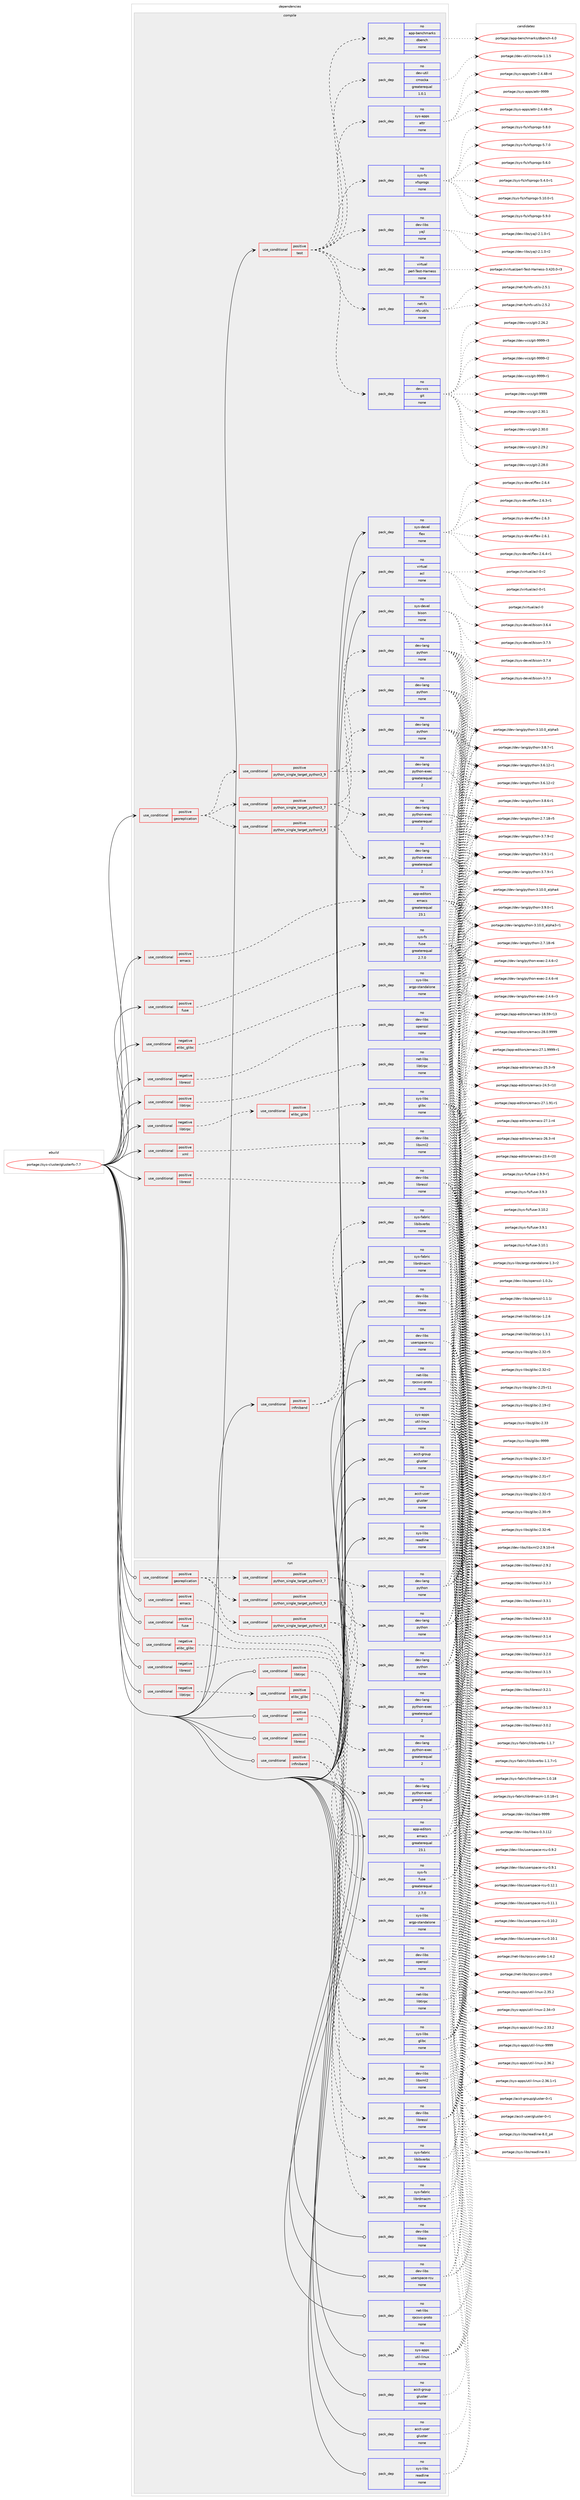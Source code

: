 digraph prolog {

# *************
# Graph options
# *************

newrank=true;
concentrate=true;
compound=true;
graph [rankdir=LR,fontname=Helvetica,fontsize=10,ranksep=1.5];#, ranksep=2.5, nodesep=0.2];
edge  [arrowhead=vee];
node  [fontname=Helvetica,fontsize=10];

# **********
# The ebuild
# **********

subgraph cluster_leftcol {
color=gray;
rank=same;
label=<<i>ebuild</i>>;
id [label="portage://sys-cluster/glusterfs-7.7", color=red, width=4, href="../sys-cluster/glusterfs-7.7.svg"];
}

# ****************
# The dependencies
# ****************

subgraph cluster_midcol {
color=gray;
label=<<i>dependencies</i>>;
subgraph cluster_compile {
fillcolor="#eeeeee";
style=filled;
label=<<i>compile</i>>;
subgraph cond1940 {
dependency6934 [label=<<TABLE BORDER="0" CELLBORDER="1" CELLSPACING="0" CELLPADDING="4"><TR><TD ROWSPAN="3" CELLPADDING="10">use_conditional</TD></TR><TR><TD>negative</TD></TR><TR><TD>elibc_glibc</TD></TR></TABLE>>, shape=none, color=red];
subgraph pack4921 {
dependency6935 [label=<<TABLE BORDER="0" CELLBORDER="1" CELLSPACING="0" CELLPADDING="4" WIDTH="220"><TR><TD ROWSPAN="6" CELLPADDING="30">pack_dep</TD></TR><TR><TD WIDTH="110">no</TD></TR><TR><TD>sys-libs</TD></TR><TR><TD>argp-standalone</TD></TR><TR><TD>none</TD></TR><TR><TD></TD></TR></TABLE>>, shape=none, color=blue];
}
dependency6934:e -> dependency6935:w [weight=20,style="dashed",arrowhead="vee"];
}
id:e -> dependency6934:w [weight=20,style="solid",arrowhead="vee"];
subgraph cond1941 {
dependency6936 [label=<<TABLE BORDER="0" CELLBORDER="1" CELLSPACING="0" CELLPADDING="4"><TR><TD ROWSPAN="3" CELLPADDING="10">use_conditional</TD></TR><TR><TD>negative</TD></TR><TR><TD>libressl</TD></TR></TABLE>>, shape=none, color=red];
subgraph pack4922 {
dependency6937 [label=<<TABLE BORDER="0" CELLBORDER="1" CELLSPACING="0" CELLPADDING="4" WIDTH="220"><TR><TD ROWSPAN="6" CELLPADDING="30">pack_dep</TD></TR><TR><TD WIDTH="110">no</TD></TR><TR><TD>dev-libs</TD></TR><TR><TD>openssl</TD></TR><TR><TD>none</TD></TR><TR><TD></TD></TR></TABLE>>, shape=none, color=blue];
}
dependency6936:e -> dependency6937:w [weight=20,style="dashed",arrowhead="vee"];
}
id:e -> dependency6936:w [weight=20,style="solid",arrowhead="vee"];
subgraph cond1942 {
dependency6938 [label=<<TABLE BORDER="0" CELLBORDER="1" CELLSPACING="0" CELLPADDING="4"><TR><TD ROWSPAN="3" CELLPADDING="10">use_conditional</TD></TR><TR><TD>negative</TD></TR><TR><TD>libtirpc</TD></TR></TABLE>>, shape=none, color=red];
subgraph cond1943 {
dependency6939 [label=<<TABLE BORDER="0" CELLBORDER="1" CELLSPACING="0" CELLPADDING="4"><TR><TD ROWSPAN="3" CELLPADDING="10">use_conditional</TD></TR><TR><TD>positive</TD></TR><TR><TD>elibc_glibc</TD></TR></TABLE>>, shape=none, color=red];
subgraph pack4923 {
dependency6940 [label=<<TABLE BORDER="0" CELLBORDER="1" CELLSPACING="0" CELLPADDING="4" WIDTH="220"><TR><TD ROWSPAN="6" CELLPADDING="30">pack_dep</TD></TR><TR><TD WIDTH="110">no</TD></TR><TR><TD>sys-libs</TD></TR><TR><TD>glibc</TD></TR><TR><TD>none</TD></TR><TR><TD></TD></TR></TABLE>>, shape=none, color=blue];
}
dependency6939:e -> dependency6940:w [weight=20,style="dashed",arrowhead="vee"];
}
dependency6938:e -> dependency6939:w [weight=20,style="dashed",arrowhead="vee"];
}
id:e -> dependency6938:w [weight=20,style="solid",arrowhead="vee"];
subgraph cond1944 {
dependency6941 [label=<<TABLE BORDER="0" CELLBORDER="1" CELLSPACING="0" CELLPADDING="4"><TR><TD ROWSPAN="3" CELLPADDING="10">use_conditional</TD></TR><TR><TD>positive</TD></TR><TR><TD>emacs</TD></TR></TABLE>>, shape=none, color=red];
subgraph pack4924 {
dependency6942 [label=<<TABLE BORDER="0" CELLBORDER="1" CELLSPACING="0" CELLPADDING="4" WIDTH="220"><TR><TD ROWSPAN="6" CELLPADDING="30">pack_dep</TD></TR><TR><TD WIDTH="110">no</TD></TR><TR><TD>app-editors</TD></TR><TR><TD>emacs</TD></TR><TR><TD>greaterequal</TD></TR><TR><TD>23.1</TD></TR></TABLE>>, shape=none, color=blue];
}
dependency6941:e -> dependency6942:w [weight=20,style="dashed",arrowhead="vee"];
}
id:e -> dependency6941:w [weight=20,style="solid",arrowhead="vee"];
subgraph cond1945 {
dependency6943 [label=<<TABLE BORDER="0" CELLBORDER="1" CELLSPACING="0" CELLPADDING="4"><TR><TD ROWSPAN="3" CELLPADDING="10">use_conditional</TD></TR><TR><TD>positive</TD></TR><TR><TD>fuse</TD></TR></TABLE>>, shape=none, color=red];
subgraph pack4925 {
dependency6944 [label=<<TABLE BORDER="0" CELLBORDER="1" CELLSPACING="0" CELLPADDING="4" WIDTH="220"><TR><TD ROWSPAN="6" CELLPADDING="30">pack_dep</TD></TR><TR><TD WIDTH="110">no</TD></TR><TR><TD>sys-fs</TD></TR><TR><TD>fuse</TD></TR><TR><TD>greaterequal</TD></TR><TR><TD>2.7.0</TD></TR></TABLE>>, shape=none, color=blue];
}
dependency6943:e -> dependency6944:w [weight=20,style="dashed",arrowhead="vee"];
}
id:e -> dependency6943:w [weight=20,style="solid",arrowhead="vee"];
subgraph cond1946 {
dependency6945 [label=<<TABLE BORDER="0" CELLBORDER="1" CELLSPACING="0" CELLPADDING="4"><TR><TD ROWSPAN="3" CELLPADDING="10">use_conditional</TD></TR><TR><TD>positive</TD></TR><TR><TD>georeplication</TD></TR></TABLE>>, shape=none, color=red];
subgraph cond1947 {
dependency6946 [label=<<TABLE BORDER="0" CELLBORDER="1" CELLSPACING="0" CELLPADDING="4"><TR><TD ROWSPAN="3" CELLPADDING="10">use_conditional</TD></TR><TR><TD>positive</TD></TR><TR><TD>python_single_target_python3_7</TD></TR></TABLE>>, shape=none, color=red];
subgraph pack4926 {
dependency6947 [label=<<TABLE BORDER="0" CELLBORDER="1" CELLSPACING="0" CELLPADDING="4" WIDTH="220"><TR><TD ROWSPAN="6" CELLPADDING="30">pack_dep</TD></TR><TR><TD WIDTH="110">no</TD></TR><TR><TD>dev-lang</TD></TR><TR><TD>python</TD></TR><TR><TD>none</TD></TR><TR><TD></TD></TR></TABLE>>, shape=none, color=blue];
}
dependency6946:e -> dependency6947:w [weight=20,style="dashed",arrowhead="vee"];
subgraph pack4927 {
dependency6948 [label=<<TABLE BORDER="0" CELLBORDER="1" CELLSPACING="0" CELLPADDING="4" WIDTH="220"><TR><TD ROWSPAN="6" CELLPADDING="30">pack_dep</TD></TR><TR><TD WIDTH="110">no</TD></TR><TR><TD>dev-lang</TD></TR><TR><TD>python-exec</TD></TR><TR><TD>greaterequal</TD></TR><TR><TD>2</TD></TR></TABLE>>, shape=none, color=blue];
}
dependency6946:e -> dependency6948:w [weight=20,style="dashed",arrowhead="vee"];
}
dependency6945:e -> dependency6946:w [weight=20,style="dashed",arrowhead="vee"];
subgraph cond1948 {
dependency6949 [label=<<TABLE BORDER="0" CELLBORDER="1" CELLSPACING="0" CELLPADDING="4"><TR><TD ROWSPAN="3" CELLPADDING="10">use_conditional</TD></TR><TR><TD>positive</TD></TR><TR><TD>python_single_target_python3_8</TD></TR></TABLE>>, shape=none, color=red];
subgraph pack4928 {
dependency6950 [label=<<TABLE BORDER="0" CELLBORDER="1" CELLSPACING="0" CELLPADDING="4" WIDTH="220"><TR><TD ROWSPAN="6" CELLPADDING="30">pack_dep</TD></TR><TR><TD WIDTH="110">no</TD></TR><TR><TD>dev-lang</TD></TR><TR><TD>python</TD></TR><TR><TD>none</TD></TR><TR><TD></TD></TR></TABLE>>, shape=none, color=blue];
}
dependency6949:e -> dependency6950:w [weight=20,style="dashed",arrowhead="vee"];
subgraph pack4929 {
dependency6951 [label=<<TABLE BORDER="0" CELLBORDER="1" CELLSPACING="0" CELLPADDING="4" WIDTH="220"><TR><TD ROWSPAN="6" CELLPADDING="30">pack_dep</TD></TR><TR><TD WIDTH="110">no</TD></TR><TR><TD>dev-lang</TD></TR><TR><TD>python-exec</TD></TR><TR><TD>greaterequal</TD></TR><TR><TD>2</TD></TR></TABLE>>, shape=none, color=blue];
}
dependency6949:e -> dependency6951:w [weight=20,style="dashed",arrowhead="vee"];
}
dependency6945:e -> dependency6949:w [weight=20,style="dashed",arrowhead="vee"];
subgraph cond1949 {
dependency6952 [label=<<TABLE BORDER="0" CELLBORDER="1" CELLSPACING="0" CELLPADDING="4"><TR><TD ROWSPAN="3" CELLPADDING="10">use_conditional</TD></TR><TR><TD>positive</TD></TR><TR><TD>python_single_target_python3_9</TD></TR></TABLE>>, shape=none, color=red];
subgraph pack4930 {
dependency6953 [label=<<TABLE BORDER="0" CELLBORDER="1" CELLSPACING="0" CELLPADDING="4" WIDTH="220"><TR><TD ROWSPAN="6" CELLPADDING="30">pack_dep</TD></TR><TR><TD WIDTH="110">no</TD></TR><TR><TD>dev-lang</TD></TR><TR><TD>python</TD></TR><TR><TD>none</TD></TR><TR><TD></TD></TR></TABLE>>, shape=none, color=blue];
}
dependency6952:e -> dependency6953:w [weight=20,style="dashed",arrowhead="vee"];
subgraph pack4931 {
dependency6954 [label=<<TABLE BORDER="0" CELLBORDER="1" CELLSPACING="0" CELLPADDING="4" WIDTH="220"><TR><TD ROWSPAN="6" CELLPADDING="30">pack_dep</TD></TR><TR><TD WIDTH="110">no</TD></TR><TR><TD>dev-lang</TD></TR><TR><TD>python-exec</TD></TR><TR><TD>greaterequal</TD></TR><TR><TD>2</TD></TR></TABLE>>, shape=none, color=blue];
}
dependency6952:e -> dependency6954:w [weight=20,style="dashed",arrowhead="vee"];
}
dependency6945:e -> dependency6952:w [weight=20,style="dashed",arrowhead="vee"];
}
id:e -> dependency6945:w [weight=20,style="solid",arrowhead="vee"];
subgraph cond1950 {
dependency6955 [label=<<TABLE BORDER="0" CELLBORDER="1" CELLSPACING="0" CELLPADDING="4"><TR><TD ROWSPAN="3" CELLPADDING="10">use_conditional</TD></TR><TR><TD>positive</TD></TR><TR><TD>infiniband</TD></TR></TABLE>>, shape=none, color=red];
subgraph pack4932 {
dependency6956 [label=<<TABLE BORDER="0" CELLBORDER="1" CELLSPACING="0" CELLPADDING="4" WIDTH="220"><TR><TD ROWSPAN="6" CELLPADDING="30">pack_dep</TD></TR><TR><TD WIDTH="110">no</TD></TR><TR><TD>sys-fabric</TD></TR><TR><TD>libibverbs</TD></TR><TR><TD>none</TD></TR><TR><TD></TD></TR></TABLE>>, shape=none, color=blue];
}
dependency6955:e -> dependency6956:w [weight=20,style="dashed",arrowhead="vee"];
subgraph pack4933 {
dependency6957 [label=<<TABLE BORDER="0" CELLBORDER="1" CELLSPACING="0" CELLPADDING="4" WIDTH="220"><TR><TD ROWSPAN="6" CELLPADDING="30">pack_dep</TD></TR><TR><TD WIDTH="110">no</TD></TR><TR><TD>sys-fabric</TD></TR><TR><TD>librdmacm</TD></TR><TR><TD>none</TD></TR><TR><TD></TD></TR></TABLE>>, shape=none, color=blue];
}
dependency6955:e -> dependency6957:w [weight=20,style="dashed",arrowhead="vee"];
}
id:e -> dependency6955:w [weight=20,style="solid",arrowhead="vee"];
subgraph cond1951 {
dependency6958 [label=<<TABLE BORDER="0" CELLBORDER="1" CELLSPACING="0" CELLPADDING="4"><TR><TD ROWSPAN="3" CELLPADDING="10">use_conditional</TD></TR><TR><TD>positive</TD></TR><TR><TD>libressl</TD></TR></TABLE>>, shape=none, color=red];
subgraph pack4934 {
dependency6959 [label=<<TABLE BORDER="0" CELLBORDER="1" CELLSPACING="0" CELLPADDING="4" WIDTH="220"><TR><TD ROWSPAN="6" CELLPADDING="30">pack_dep</TD></TR><TR><TD WIDTH="110">no</TD></TR><TR><TD>dev-libs</TD></TR><TR><TD>libressl</TD></TR><TR><TD>none</TD></TR><TR><TD></TD></TR></TABLE>>, shape=none, color=blue];
}
dependency6958:e -> dependency6959:w [weight=20,style="dashed",arrowhead="vee"];
}
id:e -> dependency6958:w [weight=20,style="solid",arrowhead="vee"];
subgraph cond1952 {
dependency6960 [label=<<TABLE BORDER="0" CELLBORDER="1" CELLSPACING="0" CELLPADDING="4"><TR><TD ROWSPAN="3" CELLPADDING="10">use_conditional</TD></TR><TR><TD>positive</TD></TR><TR><TD>libtirpc</TD></TR></TABLE>>, shape=none, color=red];
subgraph pack4935 {
dependency6961 [label=<<TABLE BORDER="0" CELLBORDER="1" CELLSPACING="0" CELLPADDING="4" WIDTH="220"><TR><TD ROWSPAN="6" CELLPADDING="30">pack_dep</TD></TR><TR><TD WIDTH="110">no</TD></TR><TR><TD>net-libs</TD></TR><TR><TD>libtirpc</TD></TR><TR><TD>none</TD></TR><TR><TD></TD></TR></TABLE>>, shape=none, color=blue];
}
dependency6960:e -> dependency6961:w [weight=20,style="dashed",arrowhead="vee"];
}
id:e -> dependency6960:w [weight=20,style="solid",arrowhead="vee"];
subgraph cond1953 {
dependency6962 [label=<<TABLE BORDER="0" CELLBORDER="1" CELLSPACING="0" CELLPADDING="4"><TR><TD ROWSPAN="3" CELLPADDING="10">use_conditional</TD></TR><TR><TD>positive</TD></TR><TR><TD>test</TD></TR></TABLE>>, shape=none, color=red];
subgraph pack4936 {
dependency6963 [label=<<TABLE BORDER="0" CELLBORDER="1" CELLSPACING="0" CELLPADDING="4" WIDTH="220"><TR><TD ROWSPAN="6" CELLPADDING="30">pack_dep</TD></TR><TR><TD WIDTH="110">no</TD></TR><TR><TD>dev-util</TD></TR><TR><TD>cmocka</TD></TR><TR><TD>greaterequal</TD></TR><TR><TD>1.0.1</TD></TR></TABLE>>, shape=none, color=blue];
}
dependency6962:e -> dependency6963:w [weight=20,style="dashed",arrowhead="vee"];
subgraph pack4937 {
dependency6964 [label=<<TABLE BORDER="0" CELLBORDER="1" CELLSPACING="0" CELLPADDING="4" WIDTH="220"><TR><TD ROWSPAN="6" CELLPADDING="30">pack_dep</TD></TR><TR><TD WIDTH="110">no</TD></TR><TR><TD>app-benchmarks</TD></TR><TR><TD>dbench</TD></TR><TR><TD>none</TD></TR><TR><TD></TD></TR></TABLE>>, shape=none, color=blue];
}
dependency6962:e -> dependency6964:w [weight=20,style="dashed",arrowhead="vee"];
subgraph pack4938 {
dependency6965 [label=<<TABLE BORDER="0" CELLBORDER="1" CELLSPACING="0" CELLPADDING="4" WIDTH="220"><TR><TD ROWSPAN="6" CELLPADDING="30">pack_dep</TD></TR><TR><TD WIDTH="110">no</TD></TR><TR><TD>dev-vcs</TD></TR><TR><TD>git</TD></TR><TR><TD>none</TD></TR><TR><TD></TD></TR></TABLE>>, shape=none, color=blue];
}
dependency6962:e -> dependency6965:w [weight=20,style="dashed",arrowhead="vee"];
subgraph pack4939 {
dependency6966 [label=<<TABLE BORDER="0" CELLBORDER="1" CELLSPACING="0" CELLPADDING="4" WIDTH="220"><TR><TD ROWSPAN="6" CELLPADDING="30">pack_dep</TD></TR><TR><TD WIDTH="110">no</TD></TR><TR><TD>net-fs</TD></TR><TR><TD>nfs-utils</TD></TR><TR><TD>none</TD></TR><TR><TD></TD></TR></TABLE>>, shape=none, color=blue];
}
dependency6962:e -> dependency6966:w [weight=20,style="dashed",arrowhead="vee"];
subgraph pack4940 {
dependency6967 [label=<<TABLE BORDER="0" CELLBORDER="1" CELLSPACING="0" CELLPADDING="4" WIDTH="220"><TR><TD ROWSPAN="6" CELLPADDING="30">pack_dep</TD></TR><TR><TD WIDTH="110">no</TD></TR><TR><TD>virtual</TD></TR><TR><TD>perl-Test-Harness</TD></TR><TR><TD>none</TD></TR><TR><TD></TD></TR></TABLE>>, shape=none, color=blue];
}
dependency6962:e -> dependency6967:w [weight=20,style="dashed",arrowhead="vee"];
subgraph pack4941 {
dependency6968 [label=<<TABLE BORDER="0" CELLBORDER="1" CELLSPACING="0" CELLPADDING="4" WIDTH="220"><TR><TD ROWSPAN="6" CELLPADDING="30">pack_dep</TD></TR><TR><TD WIDTH="110">no</TD></TR><TR><TD>dev-libs</TD></TR><TR><TD>yajl</TD></TR><TR><TD>none</TD></TR><TR><TD></TD></TR></TABLE>>, shape=none, color=blue];
}
dependency6962:e -> dependency6968:w [weight=20,style="dashed",arrowhead="vee"];
subgraph pack4942 {
dependency6969 [label=<<TABLE BORDER="0" CELLBORDER="1" CELLSPACING="0" CELLPADDING="4" WIDTH="220"><TR><TD ROWSPAN="6" CELLPADDING="30">pack_dep</TD></TR><TR><TD WIDTH="110">no</TD></TR><TR><TD>sys-fs</TD></TR><TR><TD>xfsprogs</TD></TR><TR><TD>none</TD></TR><TR><TD></TD></TR></TABLE>>, shape=none, color=blue];
}
dependency6962:e -> dependency6969:w [weight=20,style="dashed",arrowhead="vee"];
subgraph pack4943 {
dependency6970 [label=<<TABLE BORDER="0" CELLBORDER="1" CELLSPACING="0" CELLPADDING="4" WIDTH="220"><TR><TD ROWSPAN="6" CELLPADDING="30">pack_dep</TD></TR><TR><TD WIDTH="110">no</TD></TR><TR><TD>sys-apps</TD></TR><TR><TD>attr</TD></TR><TR><TD>none</TD></TR><TR><TD></TD></TR></TABLE>>, shape=none, color=blue];
}
dependency6962:e -> dependency6970:w [weight=20,style="dashed",arrowhead="vee"];
}
id:e -> dependency6962:w [weight=20,style="solid",arrowhead="vee"];
subgraph cond1954 {
dependency6971 [label=<<TABLE BORDER="0" CELLBORDER="1" CELLSPACING="0" CELLPADDING="4"><TR><TD ROWSPAN="3" CELLPADDING="10">use_conditional</TD></TR><TR><TD>positive</TD></TR><TR><TD>xml</TD></TR></TABLE>>, shape=none, color=red];
subgraph pack4944 {
dependency6972 [label=<<TABLE BORDER="0" CELLBORDER="1" CELLSPACING="0" CELLPADDING="4" WIDTH="220"><TR><TD ROWSPAN="6" CELLPADDING="30">pack_dep</TD></TR><TR><TD WIDTH="110">no</TD></TR><TR><TD>dev-libs</TD></TR><TR><TD>libxml2</TD></TR><TR><TD>none</TD></TR><TR><TD></TD></TR></TABLE>>, shape=none, color=blue];
}
dependency6971:e -> dependency6972:w [weight=20,style="dashed",arrowhead="vee"];
}
id:e -> dependency6971:w [weight=20,style="solid",arrowhead="vee"];
subgraph pack4945 {
dependency6973 [label=<<TABLE BORDER="0" CELLBORDER="1" CELLSPACING="0" CELLPADDING="4" WIDTH="220"><TR><TD ROWSPAN="6" CELLPADDING="30">pack_dep</TD></TR><TR><TD WIDTH="110">no</TD></TR><TR><TD>acct-group</TD></TR><TR><TD>gluster</TD></TR><TR><TD>none</TD></TR><TR><TD></TD></TR></TABLE>>, shape=none, color=blue];
}
id:e -> dependency6973:w [weight=20,style="solid",arrowhead="vee"];
subgraph pack4946 {
dependency6974 [label=<<TABLE BORDER="0" CELLBORDER="1" CELLSPACING="0" CELLPADDING="4" WIDTH="220"><TR><TD ROWSPAN="6" CELLPADDING="30">pack_dep</TD></TR><TR><TD WIDTH="110">no</TD></TR><TR><TD>acct-user</TD></TR><TR><TD>gluster</TD></TR><TR><TD>none</TD></TR><TR><TD></TD></TR></TABLE>>, shape=none, color=blue];
}
id:e -> dependency6974:w [weight=20,style="solid",arrowhead="vee"];
subgraph pack4947 {
dependency6975 [label=<<TABLE BORDER="0" CELLBORDER="1" CELLSPACING="0" CELLPADDING="4" WIDTH="220"><TR><TD ROWSPAN="6" CELLPADDING="30">pack_dep</TD></TR><TR><TD WIDTH="110">no</TD></TR><TR><TD>dev-libs</TD></TR><TR><TD>libaio</TD></TR><TR><TD>none</TD></TR><TR><TD></TD></TR></TABLE>>, shape=none, color=blue];
}
id:e -> dependency6975:w [weight=20,style="solid",arrowhead="vee"];
subgraph pack4948 {
dependency6976 [label=<<TABLE BORDER="0" CELLBORDER="1" CELLSPACING="0" CELLPADDING="4" WIDTH="220"><TR><TD ROWSPAN="6" CELLPADDING="30">pack_dep</TD></TR><TR><TD WIDTH="110">no</TD></TR><TR><TD>dev-libs</TD></TR><TR><TD>userspace-rcu</TD></TR><TR><TD>none</TD></TR><TR><TD></TD></TR></TABLE>>, shape=none, color=blue];
}
id:e -> dependency6976:w [weight=20,style="solid",arrowhead="vee"];
subgraph pack4949 {
dependency6977 [label=<<TABLE BORDER="0" CELLBORDER="1" CELLSPACING="0" CELLPADDING="4" WIDTH="220"><TR><TD ROWSPAN="6" CELLPADDING="30">pack_dep</TD></TR><TR><TD WIDTH="110">no</TD></TR><TR><TD>net-libs</TD></TR><TR><TD>rpcsvc-proto</TD></TR><TR><TD>none</TD></TR><TR><TD></TD></TR></TABLE>>, shape=none, color=blue];
}
id:e -> dependency6977:w [weight=20,style="solid",arrowhead="vee"];
subgraph pack4950 {
dependency6978 [label=<<TABLE BORDER="0" CELLBORDER="1" CELLSPACING="0" CELLPADDING="4" WIDTH="220"><TR><TD ROWSPAN="6" CELLPADDING="30">pack_dep</TD></TR><TR><TD WIDTH="110">no</TD></TR><TR><TD>sys-apps</TD></TR><TR><TD>util-linux</TD></TR><TR><TD>none</TD></TR><TR><TD></TD></TR></TABLE>>, shape=none, color=blue];
}
id:e -> dependency6978:w [weight=20,style="solid",arrowhead="vee"];
subgraph pack4951 {
dependency6979 [label=<<TABLE BORDER="0" CELLBORDER="1" CELLSPACING="0" CELLPADDING="4" WIDTH="220"><TR><TD ROWSPAN="6" CELLPADDING="30">pack_dep</TD></TR><TR><TD WIDTH="110">no</TD></TR><TR><TD>sys-devel</TD></TR><TR><TD>bison</TD></TR><TR><TD>none</TD></TR><TR><TD></TD></TR></TABLE>>, shape=none, color=blue];
}
id:e -> dependency6979:w [weight=20,style="solid",arrowhead="vee"];
subgraph pack4952 {
dependency6980 [label=<<TABLE BORDER="0" CELLBORDER="1" CELLSPACING="0" CELLPADDING="4" WIDTH="220"><TR><TD ROWSPAN="6" CELLPADDING="30">pack_dep</TD></TR><TR><TD WIDTH="110">no</TD></TR><TR><TD>sys-devel</TD></TR><TR><TD>flex</TD></TR><TR><TD>none</TD></TR><TR><TD></TD></TR></TABLE>>, shape=none, color=blue];
}
id:e -> dependency6980:w [weight=20,style="solid",arrowhead="vee"];
subgraph pack4953 {
dependency6981 [label=<<TABLE BORDER="0" CELLBORDER="1" CELLSPACING="0" CELLPADDING="4" WIDTH="220"><TR><TD ROWSPAN="6" CELLPADDING="30">pack_dep</TD></TR><TR><TD WIDTH="110">no</TD></TR><TR><TD>sys-libs</TD></TR><TR><TD>readline</TD></TR><TR><TD>none</TD></TR><TR><TD></TD></TR></TABLE>>, shape=none, color=blue];
}
id:e -> dependency6981:w [weight=20,style="solid",arrowhead="vee"];
subgraph pack4954 {
dependency6982 [label=<<TABLE BORDER="0" CELLBORDER="1" CELLSPACING="0" CELLPADDING="4" WIDTH="220"><TR><TD ROWSPAN="6" CELLPADDING="30">pack_dep</TD></TR><TR><TD WIDTH="110">no</TD></TR><TR><TD>virtual</TD></TR><TR><TD>acl</TD></TR><TR><TD>none</TD></TR><TR><TD></TD></TR></TABLE>>, shape=none, color=blue];
}
id:e -> dependency6982:w [weight=20,style="solid",arrowhead="vee"];
}
subgraph cluster_compileandrun {
fillcolor="#eeeeee";
style=filled;
label=<<i>compile and run</i>>;
}
subgraph cluster_run {
fillcolor="#eeeeee";
style=filled;
label=<<i>run</i>>;
subgraph cond1955 {
dependency6983 [label=<<TABLE BORDER="0" CELLBORDER="1" CELLSPACING="0" CELLPADDING="4"><TR><TD ROWSPAN="3" CELLPADDING="10">use_conditional</TD></TR><TR><TD>negative</TD></TR><TR><TD>elibc_glibc</TD></TR></TABLE>>, shape=none, color=red];
subgraph pack4955 {
dependency6984 [label=<<TABLE BORDER="0" CELLBORDER="1" CELLSPACING="0" CELLPADDING="4" WIDTH="220"><TR><TD ROWSPAN="6" CELLPADDING="30">pack_dep</TD></TR><TR><TD WIDTH="110">no</TD></TR><TR><TD>sys-libs</TD></TR><TR><TD>argp-standalone</TD></TR><TR><TD>none</TD></TR><TR><TD></TD></TR></TABLE>>, shape=none, color=blue];
}
dependency6983:e -> dependency6984:w [weight=20,style="dashed",arrowhead="vee"];
}
id:e -> dependency6983:w [weight=20,style="solid",arrowhead="odot"];
subgraph cond1956 {
dependency6985 [label=<<TABLE BORDER="0" CELLBORDER="1" CELLSPACING="0" CELLPADDING="4"><TR><TD ROWSPAN="3" CELLPADDING="10">use_conditional</TD></TR><TR><TD>negative</TD></TR><TR><TD>libressl</TD></TR></TABLE>>, shape=none, color=red];
subgraph pack4956 {
dependency6986 [label=<<TABLE BORDER="0" CELLBORDER="1" CELLSPACING="0" CELLPADDING="4" WIDTH="220"><TR><TD ROWSPAN="6" CELLPADDING="30">pack_dep</TD></TR><TR><TD WIDTH="110">no</TD></TR><TR><TD>dev-libs</TD></TR><TR><TD>openssl</TD></TR><TR><TD>none</TD></TR><TR><TD></TD></TR></TABLE>>, shape=none, color=blue];
}
dependency6985:e -> dependency6986:w [weight=20,style="dashed",arrowhead="vee"];
}
id:e -> dependency6985:w [weight=20,style="solid",arrowhead="odot"];
subgraph cond1957 {
dependency6987 [label=<<TABLE BORDER="0" CELLBORDER="1" CELLSPACING="0" CELLPADDING="4"><TR><TD ROWSPAN="3" CELLPADDING="10">use_conditional</TD></TR><TR><TD>negative</TD></TR><TR><TD>libtirpc</TD></TR></TABLE>>, shape=none, color=red];
subgraph cond1958 {
dependency6988 [label=<<TABLE BORDER="0" CELLBORDER="1" CELLSPACING="0" CELLPADDING="4"><TR><TD ROWSPAN="3" CELLPADDING="10">use_conditional</TD></TR><TR><TD>positive</TD></TR><TR><TD>elibc_glibc</TD></TR></TABLE>>, shape=none, color=red];
subgraph pack4957 {
dependency6989 [label=<<TABLE BORDER="0" CELLBORDER="1" CELLSPACING="0" CELLPADDING="4" WIDTH="220"><TR><TD ROWSPAN="6" CELLPADDING="30">pack_dep</TD></TR><TR><TD WIDTH="110">no</TD></TR><TR><TD>sys-libs</TD></TR><TR><TD>glibc</TD></TR><TR><TD>none</TD></TR><TR><TD></TD></TR></TABLE>>, shape=none, color=blue];
}
dependency6988:e -> dependency6989:w [weight=20,style="dashed",arrowhead="vee"];
}
dependency6987:e -> dependency6988:w [weight=20,style="dashed",arrowhead="vee"];
}
id:e -> dependency6987:w [weight=20,style="solid",arrowhead="odot"];
subgraph cond1959 {
dependency6990 [label=<<TABLE BORDER="0" CELLBORDER="1" CELLSPACING="0" CELLPADDING="4"><TR><TD ROWSPAN="3" CELLPADDING="10">use_conditional</TD></TR><TR><TD>positive</TD></TR><TR><TD>emacs</TD></TR></TABLE>>, shape=none, color=red];
subgraph pack4958 {
dependency6991 [label=<<TABLE BORDER="0" CELLBORDER="1" CELLSPACING="0" CELLPADDING="4" WIDTH="220"><TR><TD ROWSPAN="6" CELLPADDING="30">pack_dep</TD></TR><TR><TD WIDTH="110">no</TD></TR><TR><TD>app-editors</TD></TR><TR><TD>emacs</TD></TR><TR><TD>greaterequal</TD></TR><TR><TD>23.1</TD></TR></TABLE>>, shape=none, color=blue];
}
dependency6990:e -> dependency6991:w [weight=20,style="dashed",arrowhead="vee"];
}
id:e -> dependency6990:w [weight=20,style="solid",arrowhead="odot"];
subgraph cond1960 {
dependency6992 [label=<<TABLE BORDER="0" CELLBORDER="1" CELLSPACING="0" CELLPADDING="4"><TR><TD ROWSPAN="3" CELLPADDING="10">use_conditional</TD></TR><TR><TD>positive</TD></TR><TR><TD>fuse</TD></TR></TABLE>>, shape=none, color=red];
subgraph pack4959 {
dependency6993 [label=<<TABLE BORDER="0" CELLBORDER="1" CELLSPACING="0" CELLPADDING="4" WIDTH="220"><TR><TD ROWSPAN="6" CELLPADDING="30">pack_dep</TD></TR><TR><TD WIDTH="110">no</TD></TR><TR><TD>sys-fs</TD></TR><TR><TD>fuse</TD></TR><TR><TD>greaterequal</TD></TR><TR><TD>2.7.0</TD></TR></TABLE>>, shape=none, color=blue];
}
dependency6992:e -> dependency6993:w [weight=20,style="dashed",arrowhead="vee"];
}
id:e -> dependency6992:w [weight=20,style="solid",arrowhead="odot"];
subgraph cond1961 {
dependency6994 [label=<<TABLE BORDER="0" CELLBORDER="1" CELLSPACING="0" CELLPADDING="4"><TR><TD ROWSPAN="3" CELLPADDING="10">use_conditional</TD></TR><TR><TD>positive</TD></TR><TR><TD>georeplication</TD></TR></TABLE>>, shape=none, color=red];
subgraph cond1962 {
dependency6995 [label=<<TABLE BORDER="0" CELLBORDER="1" CELLSPACING="0" CELLPADDING="4"><TR><TD ROWSPAN="3" CELLPADDING="10">use_conditional</TD></TR><TR><TD>positive</TD></TR><TR><TD>python_single_target_python3_7</TD></TR></TABLE>>, shape=none, color=red];
subgraph pack4960 {
dependency6996 [label=<<TABLE BORDER="0" CELLBORDER="1" CELLSPACING="0" CELLPADDING="4" WIDTH="220"><TR><TD ROWSPAN="6" CELLPADDING="30">pack_dep</TD></TR><TR><TD WIDTH="110">no</TD></TR><TR><TD>dev-lang</TD></TR><TR><TD>python</TD></TR><TR><TD>none</TD></TR><TR><TD></TD></TR></TABLE>>, shape=none, color=blue];
}
dependency6995:e -> dependency6996:w [weight=20,style="dashed",arrowhead="vee"];
subgraph pack4961 {
dependency6997 [label=<<TABLE BORDER="0" CELLBORDER="1" CELLSPACING="0" CELLPADDING="4" WIDTH="220"><TR><TD ROWSPAN="6" CELLPADDING="30">pack_dep</TD></TR><TR><TD WIDTH="110">no</TD></TR><TR><TD>dev-lang</TD></TR><TR><TD>python-exec</TD></TR><TR><TD>greaterequal</TD></TR><TR><TD>2</TD></TR></TABLE>>, shape=none, color=blue];
}
dependency6995:e -> dependency6997:w [weight=20,style="dashed",arrowhead="vee"];
}
dependency6994:e -> dependency6995:w [weight=20,style="dashed",arrowhead="vee"];
subgraph cond1963 {
dependency6998 [label=<<TABLE BORDER="0" CELLBORDER="1" CELLSPACING="0" CELLPADDING="4"><TR><TD ROWSPAN="3" CELLPADDING="10">use_conditional</TD></TR><TR><TD>positive</TD></TR><TR><TD>python_single_target_python3_8</TD></TR></TABLE>>, shape=none, color=red];
subgraph pack4962 {
dependency6999 [label=<<TABLE BORDER="0" CELLBORDER="1" CELLSPACING="0" CELLPADDING="4" WIDTH="220"><TR><TD ROWSPAN="6" CELLPADDING="30">pack_dep</TD></TR><TR><TD WIDTH="110">no</TD></TR><TR><TD>dev-lang</TD></TR><TR><TD>python</TD></TR><TR><TD>none</TD></TR><TR><TD></TD></TR></TABLE>>, shape=none, color=blue];
}
dependency6998:e -> dependency6999:w [weight=20,style="dashed",arrowhead="vee"];
subgraph pack4963 {
dependency7000 [label=<<TABLE BORDER="0" CELLBORDER="1" CELLSPACING="0" CELLPADDING="4" WIDTH="220"><TR><TD ROWSPAN="6" CELLPADDING="30">pack_dep</TD></TR><TR><TD WIDTH="110">no</TD></TR><TR><TD>dev-lang</TD></TR><TR><TD>python-exec</TD></TR><TR><TD>greaterequal</TD></TR><TR><TD>2</TD></TR></TABLE>>, shape=none, color=blue];
}
dependency6998:e -> dependency7000:w [weight=20,style="dashed",arrowhead="vee"];
}
dependency6994:e -> dependency6998:w [weight=20,style="dashed",arrowhead="vee"];
subgraph cond1964 {
dependency7001 [label=<<TABLE BORDER="0" CELLBORDER="1" CELLSPACING="0" CELLPADDING="4"><TR><TD ROWSPAN="3" CELLPADDING="10">use_conditional</TD></TR><TR><TD>positive</TD></TR><TR><TD>python_single_target_python3_9</TD></TR></TABLE>>, shape=none, color=red];
subgraph pack4964 {
dependency7002 [label=<<TABLE BORDER="0" CELLBORDER="1" CELLSPACING="0" CELLPADDING="4" WIDTH="220"><TR><TD ROWSPAN="6" CELLPADDING="30">pack_dep</TD></TR><TR><TD WIDTH="110">no</TD></TR><TR><TD>dev-lang</TD></TR><TR><TD>python</TD></TR><TR><TD>none</TD></TR><TR><TD></TD></TR></TABLE>>, shape=none, color=blue];
}
dependency7001:e -> dependency7002:w [weight=20,style="dashed",arrowhead="vee"];
subgraph pack4965 {
dependency7003 [label=<<TABLE BORDER="0" CELLBORDER="1" CELLSPACING="0" CELLPADDING="4" WIDTH="220"><TR><TD ROWSPAN="6" CELLPADDING="30">pack_dep</TD></TR><TR><TD WIDTH="110">no</TD></TR><TR><TD>dev-lang</TD></TR><TR><TD>python-exec</TD></TR><TR><TD>greaterequal</TD></TR><TR><TD>2</TD></TR></TABLE>>, shape=none, color=blue];
}
dependency7001:e -> dependency7003:w [weight=20,style="dashed",arrowhead="vee"];
}
dependency6994:e -> dependency7001:w [weight=20,style="dashed",arrowhead="vee"];
}
id:e -> dependency6994:w [weight=20,style="solid",arrowhead="odot"];
subgraph cond1965 {
dependency7004 [label=<<TABLE BORDER="0" CELLBORDER="1" CELLSPACING="0" CELLPADDING="4"><TR><TD ROWSPAN="3" CELLPADDING="10">use_conditional</TD></TR><TR><TD>positive</TD></TR><TR><TD>infiniband</TD></TR></TABLE>>, shape=none, color=red];
subgraph pack4966 {
dependency7005 [label=<<TABLE BORDER="0" CELLBORDER="1" CELLSPACING="0" CELLPADDING="4" WIDTH="220"><TR><TD ROWSPAN="6" CELLPADDING="30">pack_dep</TD></TR><TR><TD WIDTH="110">no</TD></TR><TR><TD>sys-fabric</TD></TR><TR><TD>libibverbs</TD></TR><TR><TD>none</TD></TR><TR><TD></TD></TR></TABLE>>, shape=none, color=blue];
}
dependency7004:e -> dependency7005:w [weight=20,style="dashed",arrowhead="vee"];
subgraph pack4967 {
dependency7006 [label=<<TABLE BORDER="0" CELLBORDER="1" CELLSPACING="0" CELLPADDING="4" WIDTH="220"><TR><TD ROWSPAN="6" CELLPADDING="30">pack_dep</TD></TR><TR><TD WIDTH="110">no</TD></TR><TR><TD>sys-fabric</TD></TR><TR><TD>librdmacm</TD></TR><TR><TD>none</TD></TR><TR><TD></TD></TR></TABLE>>, shape=none, color=blue];
}
dependency7004:e -> dependency7006:w [weight=20,style="dashed",arrowhead="vee"];
}
id:e -> dependency7004:w [weight=20,style="solid",arrowhead="odot"];
subgraph cond1966 {
dependency7007 [label=<<TABLE BORDER="0" CELLBORDER="1" CELLSPACING="0" CELLPADDING="4"><TR><TD ROWSPAN="3" CELLPADDING="10">use_conditional</TD></TR><TR><TD>positive</TD></TR><TR><TD>libressl</TD></TR></TABLE>>, shape=none, color=red];
subgraph pack4968 {
dependency7008 [label=<<TABLE BORDER="0" CELLBORDER="1" CELLSPACING="0" CELLPADDING="4" WIDTH="220"><TR><TD ROWSPAN="6" CELLPADDING="30">pack_dep</TD></TR><TR><TD WIDTH="110">no</TD></TR><TR><TD>dev-libs</TD></TR><TR><TD>libressl</TD></TR><TR><TD>none</TD></TR><TR><TD></TD></TR></TABLE>>, shape=none, color=blue];
}
dependency7007:e -> dependency7008:w [weight=20,style="dashed",arrowhead="vee"];
}
id:e -> dependency7007:w [weight=20,style="solid",arrowhead="odot"];
subgraph cond1967 {
dependency7009 [label=<<TABLE BORDER="0" CELLBORDER="1" CELLSPACING="0" CELLPADDING="4"><TR><TD ROWSPAN="3" CELLPADDING="10">use_conditional</TD></TR><TR><TD>positive</TD></TR><TR><TD>libtirpc</TD></TR></TABLE>>, shape=none, color=red];
subgraph pack4969 {
dependency7010 [label=<<TABLE BORDER="0" CELLBORDER="1" CELLSPACING="0" CELLPADDING="4" WIDTH="220"><TR><TD ROWSPAN="6" CELLPADDING="30">pack_dep</TD></TR><TR><TD WIDTH="110">no</TD></TR><TR><TD>net-libs</TD></TR><TR><TD>libtirpc</TD></TR><TR><TD>none</TD></TR><TR><TD></TD></TR></TABLE>>, shape=none, color=blue];
}
dependency7009:e -> dependency7010:w [weight=20,style="dashed",arrowhead="vee"];
}
id:e -> dependency7009:w [weight=20,style="solid",arrowhead="odot"];
subgraph cond1968 {
dependency7011 [label=<<TABLE BORDER="0" CELLBORDER="1" CELLSPACING="0" CELLPADDING="4"><TR><TD ROWSPAN="3" CELLPADDING="10">use_conditional</TD></TR><TR><TD>positive</TD></TR><TR><TD>xml</TD></TR></TABLE>>, shape=none, color=red];
subgraph pack4970 {
dependency7012 [label=<<TABLE BORDER="0" CELLBORDER="1" CELLSPACING="0" CELLPADDING="4" WIDTH="220"><TR><TD ROWSPAN="6" CELLPADDING="30">pack_dep</TD></TR><TR><TD WIDTH="110">no</TD></TR><TR><TD>dev-libs</TD></TR><TR><TD>libxml2</TD></TR><TR><TD>none</TD></TR><TR><TD></TD></TR></TABLE>>, shape=none, color=blue];
}
dependency7011:e -> dependency7012:w [weight=20,style="dashed",arrowhead="vee"];
}
id:e -> dependency7011:w [weight=20,style="solid",arrowhead="odot"];
subgraph pack4971 {
dependency7013 [label=<<TABLE BORDER="0" CELLBORDER="1" CELLSPACING="0" CELLPADDING="4" WIDTH="220"><TR><TD ROWSPAN="6" CELLPADDING="30">pack_dep</TD></TR><TR><TD WIDTH="110">no</TD></TR><TR><TD>acct-group</TD></TR><TR><TD>gluster</TD></TR><TR><TD>none</TD></TR><TR><TD></TD></TR></TABLE>>, shape=none, color=blue];
}
id:e -> dependency7013:w [weight=20,style="solid",arrowhead="odot"];
subgraph pack4972 {
dependency7014 [label=<<TABLE BORDER="0" CELLBORDER="1" CELLSPACING="0" CELLPADDING="4" WIDTH="220"><TR><TD ROWSPAN="6" CELLPADDING="30">pack_dep</TD></TR><TR><TD WIDTH="110">no</TD></TR><TR><TD>acct-user</TD></TR><TR><TD>gluster</TD></TR><TR><TD>none</TD></TR><TR><TD></TD></TR></TABLE>>, shape=none, color=blue];
}
id:e -> dependency7014:w [weight=20,style="solid",arrowhead="odot"];
subgraph pack4973 {
dependency7015 [label=<<TABLE BORDER="0" CELLBORDER="1" CELLSPACING="0" CELLPADDING="4" WIDTH="220"><TR><TD ROWSPAN="6" CELLPADDING="30">pack_dep</TD></TR><TR><TD WIDTH="110">no</TD></TR><TR><TD>dev-libs</TD></TR><TR><TD>libaio</TD></TR><TR><TD>none</TD></TR><TR><TD></TD></TR></TABLE>>, shape=none, color=blue];
}
id:e -> dependency7015:w [weight=20,style="solid",arrowhead="odot"];
subgraph pack4974 {
dependency7016 [label=<<TABLE BORDER="0" CELLBORDER="1" CELLSPACING="0" CELLPADDING="4" WIDTH="220"><TR><TD ROWSPAN="6" CELLPADDING="30">pack_dep</TD></TR><TR><TD WIDTH="110">no</TD></TR><TR><TD>dev-libs</TD></TR><TR><TD>userspace-rcu</TD></TR><TR><TD>none</TD></TR><TR><TD></TD></TR></TABLE>>, shape=none, color=blue];
}
id:e -> dependency7016:w [weight=20,style="solid",arrowhead="odot"];
subgraph pack4975 {
dependency7017 [label=<<TABLE BORDER="0" CELLBORDER="1" CELLSPACING="0" CELLPADDING="4" WIDTH="220"><TR><TD ROWSPAN="6" CELLPADDING="30">pack_dep</TD></TR><TR><TD WIDTH="110">no</TD></TR><TR><TD>net-libs</TD></TR><TR><TD>rpcsvc-proto</TD></TR><TR><TD>none</TD></TR><TR><TD></TD></TR></TABLE>>, shape=none, color=blue];
}
id:e -> dependency7017:w [weight=20,style="solid",arrowhead="odot"];
subgraph pack4976 {
dependency7018 [label=<<TABLE BORDER="0" CELLBORDER="1" CELLSPACING="0" CELLPADDING="4" WIDTH="220"><TR><TD ROWSPAN="6" CELLPADDING="30">pack_dep</TD></TR><TR><TD WIDTH="110">no</TD></TR><TR><TD>sys-apps</TD></TR><TR><TD>util-linux</TD></TR><TR><TD>none</TD></TR><TR><TD></TD></TR></TABLE>>, shape=none, color=blue];
}
id:e -> dependency7018:w [weight=20,style="solid",arrowhead="odot"];
subgraph pack4977 {
dependency7019 [label=<<TABLE BORDER="0" CELLBORDER="1" CELLSPACING="0" CELLPADDING="4" WIDTH="220"><TR><TD ROWSPAN="6" CELLPADDING="30">pack_dep</TD></TR><TR><TD WIDTH="110">no</TD></TR><TR><TD>sys-libs</TD></TR><TR><TD>readline</TD></TR><TR><TD>none</TD></TR><TR><TD></TD></TR></TABLE>>, shape=none, color=blue];
}
id:e -> dependency7019:w [weight=20,style="solid",arrowhead="odot"];
}
}

# **************
# The candidates
# **************

subgraph cluster_choices {
rank=same;
color=gray;
label=<<i>candidates</i>>;

subgraph choice4921 {
color=black;
nodesep=1;
choice11512111545108105981154797114103112451151169711010097108111110101454946514511450 [label="portage://sys-libs/argp-standalone-1.3-r2", color=red, width=4,href="../sys-libs/argp-standalone-1.3-r2.svg"];
dependency6935:e -> choice11512111545108105981154797114103112451151169711010097108111110101454946514511450:w [style=dotted,weight="100"];
}
subgraph choice4922 {
color=black;
nodesep=1;
choice100101118451081059811547111112101110115115108454946494649105 [label="portage://dev-libs/openssl-1.1.1i", color=red, width=4,href="../dev-libs/openssl-1.1.1i.svg"];
choice100101118451081059811547111112101110115115108454946484650117 [label="portage://dev-libs/openssl-1.0.2u", color=red, width=4,href="../dev-libs/openssl-1.0.2u.svg"];
dependency6937:e -> choice100101118451081059811547111112101110115115108454946494649105:w [style=dotted,weight="100"];
dependency6937:e -> choice100101118451081059811547111112101110115115108454946484650117:w [style=dotted,weight="100"];
}
subgraph choice4923 {
color=black;
nodesep=1;
choice11512111545108105981154710310810598994557575757 [label="portage://sys-libs/glibc-9999", color=red, width=4,href="../sys-libs/glibc-9999.svg"];
choice11512111545108105981154710310810598994550465151 [label="portage://sys-libs/glibc-2.33", color=red, width=4,href="../sys-libs/glibc-2.33.svg"];
choice115121115451081059811547103108105989945504651504511455 [label="portage://sys-libs/glibc-2.32-r7", color=red, width=4,href="../sys-libs/glibc-2.32-r7.svg"];
choice115121115451081059811547103108105989945504651504511454 [label="portage://sys-libs/glibc-2.32-r6", color=red, width=4,href="../sys-libs/glibc-2.32-r6.svg"];
choice115121115451081059811547103108105989945504651504511453 [label="portage://sys-libs/glibc-2.32-r5", color=red, width=4,href="../sys-libs/glibc-2.32-r5.svg"];
choice115121115451081059811547103108105989945504651504511451 [label="portage://sys-libs/glibc-2.32-r3", color=red, width=4,href="../sys-libs/glibc-2.32-r3.svg"];
choice115121115451081059811547103108105989945504651504511450 [label="portage://sys-libs/glibc-2.32-r2", color=red, width=4,href="../sys-libs/glibc-2.32-r2.svg"];
choice115121115451081059811547103108105989945504651494511455 [label="portage://sys-libs/glibc-2.31-r7", color=red, width=4,href="../sys-libs/glibc-2.31-r7.svg"];
choice115121115451081059811547103108105989945504651484511457 [label="portage://sys-libs/glibc-2.30-r9", color=red, width=4,href="../sys-libs/glibc-2.30-r9.svg"];
choice11512111545108105981154710310810598994550465053451144949 [label="portage://sys-libs/glibc-2.25-r11", color=red, width=4,href="../sys-libs/glibc-2.25-r11.svg"];
choice115121115451081059811547103108105989945504649574511450 [label="portage://sys-libs/glibc-2.19-r2", color=red, width=4,href="../sys-libs/glibc-2.19-r2.svg"];
dependency6940:e -> choice11512111545108105981154710310810598994557575757:w [style=dotted,weight="100"];
dependency6940:e -> choice11512111545108105981154710310810598994550465151:w [style=dotted,weight="100"];
dependency6940:e -> choice115121115451081059811547103108105989945504651504511455:w [style=dotted,weight="100"];
dependency6940:e -> choice115121115451081059811547103108105989945504651504511454:w [style=dotted,weight="100"];
dependency6940:e -> choice115121115451081059811547103108105989945504651504511453:w [style=dotted,weight="100"];
dependency6940:e -> choice115121115451081059811547103108105989945504651504511451:w [style=dotted,weight="100"];
dependency6940:e -> choice115121115451081059811547103108105989945504651504511450:w [style=dotted,weight="100"];
dependency6940:e -> choice115121115451081059811547103108105989945504651494511455:w [style=dotted,weight="100"];
dependency6940:e -> choice115121115451081059811547103108105989945504651484511457:w [style=dotted,weight="100"];
dependency6940:e -> choice11512111545108105981154710310810598994550465053451144949:w [style=dotted,weight="100"];
dependency6940:e -> choice115121115451081059811547103108105989945504649574511450:w [style=dotted,weight="100"];
}
subgraph choice4924 {
color=black;
nodesep=1;
choice971121124510110010511611111411547101109979911545505646484657575757 [label="portage://app-editors/emacs-28.0.9999", color=red, width=4,href="../app-editors/emacs-28.0.9999.svg"];
choice9711211245101100105116111114115471011099799115455055464946575757574511449 [label="portage://app-editors/emacs-27.1.9999-r1", color=red, width=4,href="../app-editors/emacs-27.1.9999-r1.svg"];
choice971121124510110010511611111411547101109979911545505546494657494511449 [label="portage://app-editors/emacs-27.1.91-r1", color=red, width=4,href="../app-editors/emacs-27.1.91-r1.svg"];
choice971121124510110010511611111411547101109979911545505546494511452 [label="portage://app-editors/emacs-27.1-r4", color=red, width=4,href="../app-editors/emacs-27.1-r4.svg"];
choice971121124510110010511611111411547101109979911545505446514511452 [label="portage://app-editors/emacs-26.3-r4", color=red, width=4,href="../app-editors/emacs-26.3-r4.svg"];
choice971121124510110010511611111411547101109979911545505346514511457 [label="portage://app-editors/emacs-25.3-r9", color=red, width=4,href="../app-editors/emacs-25.3-r9.svg"];
choice97112112451011001051161111141154710110997991154550524653451144948 [label="portage://app-editors/emacs-24.5-r10", color=red, width=4,href="../app-editors/emacs-24.5-r10.svg"];
choice97112112451011001051161111141154710110997991154550514652451145048 [label="portage://app-editors/emacs-23.4-r20", color=red, width=4,href="../app-editors/emacs-23.4-r20.svg"];
choice9711211245101100105116111114115471011099799115454956465357451144951 [label="portage://app-editors/emacs-18.59-r13", color=red, width=4,href="../app-editors/emacs-18.59-r13.svg"];
dependency6942:e -> choice971121124510110010511611111411547101109979911545505646484657575757:w [style=dotted,weight="100"];
dependency6942:e -> choice9711211245101100105116111114115471011099799115455055464946575757574511449:w [style=dotted,weight="100"];
dependency6942:e -> choice971121124510110010511611111411547101109979911545505546494657494511449:w [style=dotted,weight="100"];
dependency6942:e -> choice971121124510110010511611111411547101109979911545505546494511452:w [style=dotted,weight="100"];
dependency6942:e -> choice971121124510110010511611111411547101109979911545505446514511452:w [style=dotted,weight="100"];
dependency6942:e -> choice971121124510110010511611111411547101109979911545505346514511457:w [style=dotted,weight="100"];
dependency6942:e -> choice97112112451011001051161111141154710110997991154550524653451144948:w [style=dotted,weight="100"];
dependency6942:e -> choice97112112451011001051161111141154710110997991154550514652451145048:w [style=dotted,weight="100"];
dependency6942:e -> choice9711211245101100105116111114115471011099799115454956465357451144951:w [style=dotted,weight="100"];
}
subgraph choice4925 {
color=black;
nodesep=1;
choice1151211154510211547102117115101455146574651 [label="portage://sys-fs/fuse-3.9.3", color=red, width=4,href="../sys-fs/fuse-3.9.3.svg"];
choice1151211154510211547102117115101455146574649 [label="portage://sys-fs/fuse-3.9.1", color=red, width=4,href="../sys-fs/fuse-3.9.1.svg"];
choice115121115451021154710211711510145514649484650 [label="portage://sys-fs/fuse-3.10.2", color=red, width=4,href="../sys-fs/fuse-3.10.2.svg"];
choice115121115451021154710211711510145514649484649 [label="portage://sys-fs/fuse-3.10.1", color=red, width=4,href="../sys-fs/fuse-3.10.1.svg"];
choice11512111545102115471021171151014550465746574511449 [label="portage://sys-fs/fuse-2.9.9-r1", color=red, width=4,href="../sys-fs/fuse-2.9.9-r1.svg"];
dependency6944:e -> choice1151211154510211547102117115101455146574651:w [style=dotted,weight="100"];
dependency6944:e -> choice1151211154510211547102117115101455146574649:w [style=dotted,weight="100"];
dependency6944:e -> choice115121115451021154710211711510145514649484650:w [style=dotted,weight="100"];
dependency6944:e -> choice115121115451021154710211711510145514649484649:w [style=dotted,weight="100"];
dependency6944:e -> choice11512111545102115471021171151014550465746574511449:w [style=dotted,weight="100"];
}
subgraph choice4926 {
color=black;
nodesep=1;
choice1001011184510897110103471121211161041111104551465746494511449 [label="portage://dev-lang/python-3.9.1-r1", color=red, width=4,href="../dev-lang/python-3.9.1-r1.svg"];
choice1001011184510897110103471121211161041111104551465746484511449 [label="portage://dev-lang/python-3.9.0-r1", color=red, width=4,href="../dev-lang/python-3.9.0-r1.svg"];
choice1001011184510897110103471121211161041111104551465646554511449 [label="portage://dev-lang/python-3.8.7-r1", color=red, width=4,href="../dev-lang/python-3.8.7-r1.svg"];
choice1001011184510897110103471121211161041111104551465646544511449 [label="portage://dev-lang/python-3.8.6-r1", color=red, width=4,href="../dev-lang/python-3.8.6-r1.svg"];
choice1001011184510897110103471121211161041111104551465546574511450 [label="portage://dev-lang/python-3.7.9-r2", color=red, width=4,href="../dev-lang/python-3.7.9-r2.svg"];
choice1001011184510897110103471121211161041111104551465546574511449 [label="portage://dev-lang/python-3.7.9-r1", color=red, width=4,href="../dev-lang/python-3.7.9-r1.svg"];
choice100101118451089711010347112121116104111110455146544649504511450 [label="portage://dev-lang/python-3.6.12-r2", color=red, width=4,href="../dev-lang/python-3.6.12-r2.svg"];
choice100101118451089711010347112121116104111110455146544649504511449 [label="portage://dev-lang/python-3.6.12-r1", color=red, width=4,href="../dev-lang/python-3.6.12-r1.svg"];
choice1001011184510897110103471121211161041111104551464948464895971081121049753 [label="portage://dev-lang/python-3.10.0_alpha5", color=red, width=4,href="../dev-lang/python-3.10.0_alpha5.svg"];
choice1001011184510897110103471121211161041111104551464948464895971081121049752 [label="portage://dev-lang/python-3.10.0_alpha4", color=red, width=4,href="../dev-lang/python-3.10.0_alpha4.svg"];
choice10010111845108971101034711212111610411111045514649484648959710811210497514511449 [label="portage://dev-lang/python-3.10.0_alpha3-r1", color=red, width=4,href="../dev-lang/python-3.10.0_alpha3-r1.svg"];
choice100101118451089711010347112121116104111110455046554649564511454 [label="portage://dev-lang/python-2.7.18-r6", color=red, width=4,href="../dev-lang/python-2.7.18-r6.svg"];
choice100101118451089711010347112121116104111110455046554649564511453 [label="portage://dev-lang/python-2.7.18-r5", color=red, width=4,href="../dev-lang/python-2.7.18-r5.svg"];
dependency6947:e -> choice1001011184510897110103471121211161041111104551465746494511449:w [style=dotted,weight="100"];
dependency6947:e -> choice1001011184510897110103471121211161041111104551465746484511449:w [style=dotted,weight="100"];
dependency6947:e -> choice1001011184510897110103471121211161041111104551465646554511449:w [style=dotted,weight="100"];
dependency6947:e -> choice1001011184510897110103471121211161041111104551465646544511449:w [style=dotted,weight="100"];
dependency6947:e -> choice1001011184510897110103471121211161041111104551465546574511450:w [style=dotted,weight="100"];
dependency6947:e -> choice1001011184510897110103471121211161041111104551465546574511449:w [style=dotted,weight="100"];
dependency6947:e -> choice100101118451089711010347112121116104111110455146544649504511450:w [style=dotted,weight="100"];
dependency6947:e -> choice100101118451089711010347112121116104111110455146544649504511449:w [style=dotted,weight="100"];
dependency6947:e -> choice1001011184510897110103471121211161041111104551464948464895971081121049753:w [style=dotted,weight="100"];
dependency6947:e -> choice1001011184510897110103471121211161041111104551464948464895971081121049752:w [style=dotted,weight="100"];
dependency6947:e -> choice10010111845108971101034711212111610411111045514649484648959710811210497514511449:w [style=dotted,weight="100"];
dependency6947:e -> choice100101118451089711010347112121116104111110455046554649564511454:w [style=dotted,weight="100"];
dependency6947:e -> choice100101118451089711010347112121116104111110455046554649564511453:w [style=dotted,weight="100"];
}
subgraph choice4927 {
color=black;
nodesep=1;
choice10010111845108971101034711212111610411111045101120101994550465246544511452 [label="portage://dev-lang/python-exec-2.4.6-r4", color=red, width=4,href="../dev-lang/python-exec-2.4.6-r4.svg"];
choice10010111845108971101034711212111610411111045101120101994550465246544511451 [label="portage://dev-lang/python-exec-2.4.6-r3", color=red, width=4,href="../dev-lang/python-exec-2.4.6-r3.svg"];
choice10010111845108971101034711212111610411111045101120101994550465246544511450 [label="portage://dev-lang/python-exec-2.4.6-r2", color=red, width=4,href="../dev-lang/python-exec-2.4.6-r2.svg"];
dependency6948:e -> choice10010111845108971101034711212111610411111045101120101994550465246544511452:w [style=dotted,weight="100"];
dependency6948:e -> choice10010111845108971101034711212111610411111045101120101994550465246544511451:w [style=dotted,weight="100"];
dependency6948:e -> choice10010111845108971101034711212111610411111045101120101994550465246544511450:w [style=dotted,weight="100"];
}
subgraph choice4928 {
color=black;
nodesep=1;
choice1001011184510897110103471121211161041111104551465746494511449 [label="portage://dev-lang/python-3.9.1-r1", color=red, width=4,href="../dev-lang/python-3.9.1-r1.svg"];
choice1001011184510897110103471121211161041111104551465746484511449 [label="portage://dev-lang/python-3.9.0-r1", color=red, width=4,href="../dev-lang/python-3.9.0-r1.svg"];
choice1001011184510897110103471121211161041111104551465646554511449 [label="portage://dev-lang/python-3.8.7-r1", color=red, width=4,href="../dev-lang/python-3.8.7-r1.svg"];
choice1001011184510897110103471121211161041111104551465646544511449 [label="portage://dev-lang/python-3.8.6-r1", color=red, width=4,href="../dev-lang/python-3.8.6-r1.svg"];
choice1001011184510897110103471121211161041111104551465546574511450 [label="portage://dev-lang/python-3.7.9-r2", color=red, width=4,href="../dev-lang/python-3.7.9-r2.svg"];
choice1001011184510897110103471121211161041111104551465546574511449 [label="portage://dev-lang/python-3.7.9-r1", color=red, width=4,href="../dev-lang/python-3.7.9-r1.svg"];
choice100101118451089711010347112121116104111110455146544649504511450 [label="portage://dev-lang/python-3.6.12-r2", color=red, width=4,href="../dev-lang/python-3.6.12-r2.svg"];
choice100101118451089711010347112121116104111110455146544649504511449 [label="portage://dev-lang/python-3.6.12-r1", color=red, width=4,href="../dev-lang/python-3.6.12-r1.svg"];
choice1001011184510897110103471121211161041111104551464948464895971081121049753 [label="portage://dev-lang/python-3.10.0_alpha5", color=red, width=4,href="../dev-lang/python-3.10.0_alpha5.svg"];
choice1001011184510897110103471121211161041111104551464948464895971081121049752 [label="portage://dev-lang/python-3.10.0_alpha4", color=red, width=4,href="../dev-lang/python-3.10.0_alpha4.svg"];
choice10010111845108971101034711212111610411111045514649484648959710811210497514511449 [label="portage://dev-lang/python-3.10.0_alpha3-r1", color=red, width=4,href="../dev-lang/python-3.10.0_alpha3-r1.svg"];
choice100101118451089711010347112121116104111110455046554649564511454 [label="portage://dev-lang/python-2.7.18-r6", color=red, width=4,href="../dev-lang/python-2.7.18-r6.svg"];
choice100101118451089711010347112121116104111110455046554649564511453 [label="portage://dev-lang/python-2.7.18-r5", color=red, width=4,href="../dev-lang/python-2.7.18-r5.svg"];
dependency6950:e -> choice1001011184510897110103471121211161041111104551465746494511449:w [style=dotted,weight="100"];
dependency6950:e -> choice1001011184510897110103471121211161041111104551465746484511449:w [style=dotted,weight="100"];
dependency6950:e -> choice1001011184510897110103471121211161041111104551465646554511449:w [style=dotted,weight="100"];
dependency6950:e -> choice1001011184510897110103471121211161041111104551465646544511449:w [style=dotted,weight="100"];
dependency6950:e -> choice1001011184510897110103471121211161041111104551465546574511450:w [style=dotted,weight="100"];
dependency6950:e -> choice1001011184510897110103471121211161041111104551465546574511449:w [style=dotted,weight="100"];
dependency6950:e -> choice100101118451089711010347112121116104111110455146544649504511450:w [style=dotted,weight="100"];
dependency6950:e -> choice100101118451089711010347112121116104111110455146544649504511449:w [style=dotted,weight="100"];
dependency6950:e -> choice1001011184510897110103471121211161041111104551464948464895971081121049753:w [style=dotted,weight="100"];
dependency6950:e -> choice1001011184510897110103471121211161041111104551464948464895971081121049752:w [style=dotted,weight="100"];
dependency6950:e -> choice10010111845108971101034711212111610411111045514649484648959710811210497514511449:w [style=dotted,weight="100"];
dependency6950:e -> choice100101118451089711010347112121116104111110455046554649564511454:w [style=dotted,weight="100"];
dependency6950:e -> choice100101118451089711010347112121116104111110455046554649564511453:w [style=dotted,weight="100"];
}
subgraph choice4929 {
color=black;
nodesep=1;
choice10010111845108971101034711212111610411111045101120101994550465246544511452 [label="portage://dev-lang/python-exec-2.4.6-r4", color=red, width=4,href="../dev-lang/python-exec-2.4.6-r4.svg"];
choice10010111845108971101034711212111610411111045101120101994550465246544511451 [label="portage://dev-lang/python-exec-2.4.6-r3", color=red, width=4,href="../dev-lang/python-exec-2.4.6-r3.svg"];
choice10010111845108971101034711212111610411111045101120101994550465246544511450 [label="portage://dev-lang/python-exec-2.4.6-r2", color=red, width=4,href="../dev-lang/python-exec-2.4.6-r2.svg"];
dependency6951:e -> choice10010111845108971101034711212111610411111045101120101994550465246544511452:w [style=dotted,weight="100"];
dependency6951:e -> choice10010111845108971101034711212111610411111045101120101994550465246544511451:w [style=dotted,weight="100"];
dependency6951:e -> choice10010111845108971101034711212111610411111045101120101994550465246544511450:w [style=dotted,weight="100"];
}
subgraph choice4930 {
color=black;
nodesep=1;
choice1001011184510897110103471121211161041111104551465746494511449 [label="portage://dev-lang/python-3.9.1-r1", color=red, width=4,href="../dev-lang/python-3.9.1-r1.svg"];
choice1001011184510897110103471121211161041111104551465746484511449 [label="portage://dev-lang/python-3.9.0-r1", color=red, width=4,href="../dev-lang/python-3.9.0-r1.svg"];
choice1001011184510897110103471121211161041111104551465646554511449 [label="portage://dev-lang/python-3.8.7-r1", color=red, width=4,href="../dev-lang/python-3.8.7-r1.svg"];
choice1001011184510897110103471121211161041111104551465646544511449 [label="portage://dev-lang/python-3.8.6-r1", color=red, width=4,href="../dev-lang/python-3.8.6-r1.svg"];
choice1001011184510897110103471121211161041111104551465546574511450 [label="portage://dev-lang/python-3.7.9-r2", color=red, width=4,href="../dev-lang/python-3.7.9-r2.svg"];
choice1001011184510897110103471121211161041111104551465546574511449 [label="portage://dev-lang/python-3.7.9-r1", color=red, width=4,href="../dev-lang/python-3.7.9-r1.svg"];
choice100101118451089711010347112121116104111110455146544649504511450 [label="portage://dev-lang/python-3.6.12-r2", color=red, width=4,href="../dev-lang/python-3.6.12-r2.svg"];
choice100101118451089711010347112121116104111110455146544649504511449 [label="portage://dev-lang/python-3.6.12-r1", color=red, width=4,href="../dev-lang/python-3.6.12-r1.svg"];
choice1001011184510897110103471121211161041111104551464948464895971081121049753 [label="portage://dev-lang/python-3.10.0_alpha5", color=red, width=4,href="../dev-lang/python-3.10.0_alpha5.svg"];
choice1001011184510897110103471121211161041111104551464948464895971081121049752 [label="portage://dev-lang/python-3.10.0_alpha4", color=red, width=4,href="../dev-lang/python-3.10.0_alpha4.svg"];
choice10010111845108971101034711212111610411111045514649484648959710811210497514511449 [label="portage://dev-lang/python-3.10.0_alpha3-r1", color=red, width=4,href="../dev-lang/python-3.10.0_alpha3-r1.svg"];
choice100101118451089711010347112121116104111110455046554649564511454 [label="portage://dev-lang/python-2.7.18-r6", color=red, width=4,href="../dev-lang/python-2.7.18-r6.svg"];
choice100101118451089711010347112121116104111110455046554649564511453 [label="portage://dev-lang/python-2.7.18-r5", color=red, width=4,href="../dev-lang/python-2.7.18-r5.svg"];
dependency6953:e -> choice1001011184510897110103471121211161041111104551465746494511449:w [style=dotted,weight="100"];
dependency6953:e -> choice1001011184510897110103471121211161041111104551465746484511449:w [style=dotted,weight="100"];
dependency6953:e -> choice1001011184510897110103471121211161041111104551465646554511449:w [style=dotted,weight="100"];
dependency6953:e -> choice1001011184510897110103471121211161041111104551465646544511449:w [style=dotted,weight="100"];
dependency6953:e -> choice1001011184510897110103471121211161041111104551465546574511450:w [style=dotted,weight="100"];
dependency6953:e -> choice1001011184510897110103471121211161041111104551465546574511449:w [style=dotted,weight="100"];
dependency6953:e -> choice100101118451089711010347112121116104111110455146544649504511450:w [style=dotted,weight="100"];
dependency6953:e -> choice100101118451089711010347112121116104111110455146544649504511449:w [style=dotted,weight="100"];
dependency6953:e -> choice1001011184510897110103471121211161041111104551464948464895971081121049753:w [style=dotted,weight="100"];
dependency6953:e -> choice1001011184510897110103471121211161041111104551464948464895971081121049752:w [style=dotted,weight="100"];
dependency6953:e -> choice10010111845108971101034711212111610411111045514649484648959710811210497514511449:w [style=dotted,weight="100"];
dependency6953:e -> choice100101118451089711010347112121116104111110455046554649564511454:w [style=dotted,weight="100"];
dependency6953:e -> choice100101118451089711010347112121116104111110455046554649564511453:w [style=dotted,weight="100"];
}
subgraph choice4931 {
color=black;
nodesep=1;
choice10010111845108971101034711212111610411111045101120101994550465246544511452 [label="portage://dev-lang/python-exec-2.4.6-r4", color=red, width=4,href="../dev-lang/python-exec-2.4.6-r4.svg"];
choice10010111845108971101034711212111610411111045101120101994550465246544511451 [label="portage://dev-lang/python-exec-2.4.6-r3", color=red, width=4,href="../dev-lang/python-exec-2.4.6-r3.svg"];
choice10010111845108971101034711212111610411111045101120101994550465246544511450 [label="portage://dev-lang/python-exec-2.4.6-r2", color=red, width=4,href="../dev-lang/python-exec-2.4.6-r2.svg"];
dependency6954:e -> choice10010111845108971101034711212111610411111045101120101994550465246544511452:w [style=dotted,weight="100"];
dependency6954:e -> choice10010111845108971101034711212111610411111045101120101994550465246544511451:w [style=dotted,weight="100"];
dependency6954:e -> choice10010111845108971101034711212111610411111045101120101994550465246544511450:w [style=dotted,weight="100"];
}
subgraph choice4932 {
color=black;
nodesep=1;
choice11512111545102979811410599471081059810598118101114981154549464946554511449 [label="portage://sys-fabric/libibverbs-1.1.7-r1", color=red, width=4,href="../sys-fabric/libibverbs-1.1.7-r1.svg"];
choice1151211154510297981141059947108105981059811810111498115454946494655 [label="portage://sys-fabric/libibverbs-1.1.7", color=red, width=4,href="../sys-fabric/libibverbs-1.1.7.svg"];
dependency6956:e -> choice11512111545102979811410599471081059810598118101114981154549464946554511449:w [style=dotted,weight="100"];
dependency6956:e -> choice1151211154510297981141059947108105981059811810111498115454946494655:w [style=dotted,weight="100"];
}
subgraph choice4933 {
color=black;
nodesep=1;
choice1151211154510297981141059947108105981141001099799109454946484649564511449 [label="portage://sys-fabric/librdmacm-1.0.18-r1", color=red, width=4,href="../sys-fabric/librdmacm-1.0.18-r1.svg"];
choice115121115451029798114105994710810598114100109979910945494648464956 [label="portage://sys-fabric/librdmacm-1.0.18", color=red, width=4,href="../sys-fabric/librdmacm-1.0.18.svg"];
dependency6957:e -> choice1151211154510297981141059947108105981141001099799109454946484649564511449:w [style=dotted,weight="100"];
dependency6957:e -> choice115121115451029798114105994710810598114100109979910945494648464956:w [style=dotted,weight="100"];
}
subgraph choice4934 {
color=black;
nodesep=1;
choice10010111845108105981154710810598114101115115108455146514649 [label="portage://dev-libs/libressl-3.3.1", color=red, width=4,href="../dev-libs/libressl-3.3.1.svg"];
choice10010111845108105981154710810598114101115115108455146514648 [label="portage://dev-libs/libressl-3.3.0", color=red, width=4,href="../dev-libs/libressl-3.3.0.svg"];
choice10010111845108105981154710810598114101115115108455146504651 [label="portage://dev-libs/libressl-3.2.3", color=red, width=4,href="../dev-libs/libressl-3.2.3.svg"];
choice10010111845108105981154710810598114101115115108455146504649 [label="portage://dev-libs/libressl-3.2.1", color=red, width=4,href="../dev-libs/libressl-3.2.1.svg"];
choice10010111845108105981154710810598114101115115108455146504648 [label="portage://dev-libs/libressl-3.2.0", color=red, width=4,href="../dev-libs/libressl-3.2.0.svg"];
choice10010111845108105981154710810598114101115115108455146494653 [label="portage://dev-libs/libressl-3.1.5", color=red, width=4,href="../dev-libs/libressl-3.1.5.svg"];
choice10010111845108105981154710810598114101115115108455146494652 [label="portage://dev-libs/libressl-3.1.4", color=red, width=4,href="../dev-libs/libressl-3.1.4.svg"];
choice10010111845108105981154710810598114101115115108455146494651 [label="portage://dev-libs/libressl-3.1.3", color=red, width=4,href="../dev-libs/libressl-3.1.3.svg"];
choice10010111845108105981154710810598114101115115108455146484650 [label="portage://dev-libs/libressl-3.0.2", color=red, width=4,href="../dev-libs/libressl-3.0.2.svg"];
choice10010111845108105981154710810598114101115115108455046574650 [label="portage://dev-libs/libressl-2.9.2", color=red, width=4,href="../dev-libs/libressl-2.9.2.svg"];
dependency6959:e -> choice10010111845108105981154710810598114101115115108455146514649:w [style=dotted,weight="100"];
dependency6959:e -> choice10010111845108105981154710810598114101115115108455146514648:w [style=dotted,weight="100"];
dependency6959:e -> choice10010111845108105981154710810598114101115115108455146504651:w [style=dotted,weight="100"];
dependency6959:e -> choice10010111845108105981154710810598114101115115108455146504649:w [style=dotted,weight="100"];
dependency6959:e -> choice10010111845108105981154710810598114101115115108455146504648:w [style=dotted,weight="100"];
dependency6959:e -> choice10010111845108105981154710810598114101115115108455146494653:w [style=dotted,weight="100"];
dependency6959:e -> choice10010111845108105981154710810598114101115115108455146494652:w [style=dotted,weight="100"];
dependency6959:e -> choice10010111845108105981154710810598114101115115108455146494651:w [style=dotted,weight="100"];
dependency6959:e -> choice10010111845108105981154710810598114101115115108455146484650:w [style=dotted,weight="100"];
dependency6959:e -> choice10010111845108105981154710810598114101115115108455046574650:w [style=dotted,weight="100"];
}
subgraph choice4935 {
color=black;
nodesep=1;
choice1101011164510810598115471081059811610511411299454946514649 [label="portage://net-libs/libtirpc-1.3.1", color=red, width=4,href="../net-libs/libtirpc-1.3.1.svg"];
choice1101011164510810598115471081059811610511411299454946504654 [label="portage://net-libs/libtirpc-1.2.6", color=red, width=4,href="../net-libs/libtirpc-1.2.6.svg"];
dependency6961:e -> choice1101011164510810598115471081059811610511411299454946514649:w [style=dotted,weight="100"];
dependency6961:e -> choice1101011164510810598115471081059811610511411299454946504654:w [style=dotted,weight="100"];
}
subgraph choice4936 {
color=black;
nodesep=1;
choice1001011184511711610510847991091119910797454946494653 [label="portage://dev-util/cmocka-1.1.5", color=red, width=4,href="../dev-util/cmocka-1.1.5.svg"];
dependency6963:e -> choice1001011184511711610510847991091119910797454946494653:w [style=dotted,weight="100"];
}
subgraph choice4937 {
color=black;
nodesep=1;
choice971121124598101110991041099711410711547100981011109910445524648 [label="portage://app-benchmarks/dbench-4.0", color=red, width=4,href="../app-benchmarks/dbench-4.0.svg"];
dependency6964:e -> choice971121124598101110991041099711410711547100981011109910445524648:w [style=dotted,weight="100"];
}
subgraph choice4938 {
color=black;
nodesep=1;
choice10010111845118991154710310511645575757574511451 [label="portage://dev-vcs/git-9999-r3", color=red, width=4,href="../dev-vcs/git-9999-r3.svg"];
choice10010111845118991154710310511645575757574511450 [label="portage://dev-vcs/git-9999-r2", color=red, width=4,href="../dev-vcs/git-9999-r2.svg"];
choice10010111845118991154710310511645575757574511449 [label="portage://dev-vcs/git-9999-r1", color=red, width=4,href="../dev-vcs/git-9999-r1.svg"];
choice1001011184511899115471031051164557575757 [label="portage://dev-vcs/git-9999", color=red, width=4,href="../dev-vcs/git-9999.svg"];
choice10010111845118991154710310511645504651484649 [label="portage://dev-vcs/git-2.30.1", color=red, width=4,href="../dev-vcs/git-2.30.1.svg"];
choice10010111845118991154710310511645504651484648 [label="portage://dev-vcs/git-2.30.0", color=red, width=4,href="../dev-vcs/git-2.30.0.svg"];
choice10010111845118991154710310511645504650574650 [label="portage://dev-vcs/git-2.29.2", color=red, width=4,href="../dev-vcs/git-2.29.2.svg"];
choice10010111845118991154710310511645504650564648 [label="portage://dev-vcs/git-2.28.0", color=red, width=4,href="../dev-vcs/git-2.28.0.svg"];
choice10010111845118991154710310511645504650544650 [label="portage://dev-vcs/git-2.26.2", color=red, width=4,href="../dev-vcs/git-2.26.2.svg"];
dependency6965:e -> choice10010111845118991154710310511645575757574511451:w [style=dotted,weight="100"];
dependency6965:e -> choice10010111845118991154710310511645575757574511450:w [style=dotted,weight="100"];
dependency6965:e -> choice10010111845118991154710310511645575757574511449:w [style=dotted,weight="100"];
dependency6965:e -> choice1001011184511899115471031051164557575757:w [style=dotted,weight="100"];
dependency6965:e -> choice10010111845118991154710310511645504651484649:w [style=dotted,weight="100"];
dependency6965:e -> choice10010111845118991154710310511645504651484648:w [style=dotted,weight="100"];
dependency6965:e -> choice10010111845118991154710310511645504650574650:w [style=dotted,weight="100"];
dependency6965:e -> choice10010111845118991154710310511645504650564648:w [style=dotted,weight="100"];
dependency6965:e -> choice10010111845118991154710310511645504650544650:w [style=dotted,weight="100"];
}
subgraph choice4939 {
color=black;
nodesep=1;
choice110101116451021154711010211545117116105108115455046534650 [label="portage://net-fs/nfs-utils-2.5.2", color=red, width=4,href="../net-fs/nfs-utils-2.5.2.svg"];
choice110101116451021154711010211545117116105108115455046534649 [label="portage://net-fs/nfs-utils-2.5.1", color=red, width=4,href="../net-fs/nfs-utils-2.5.1.svg"];
dependency6966:e -> choice110101116451021154711010211545117116105108115455046534650:w [style=dotted,weight="100"];
dependency6966:e -> choice110101116451021154711010211545117116105108115455046534649:w [style=dotted,weight="100"];
}
subgraph choice4940 {
color=black;
nodesep=1;
choice1181051141161179710847112101114108458410111511645729711411010111511545514652504846484511451 [label="portage://virtual/perl-Test-Harness-3.420.0-r3", color=red, width=4,href="../virtual/perl-Test-Harness-3.420.0-r3.svg"];
dependency6967:e -> choice1181051141161179710847112101114108458410111511645729711411010111511545514652504846484511451:w [style=dotted,weight="100"];
}
subgraph choice4941 {
color=black;
nodesep=1;
choice100101118451081059811547121971061084550464946484511450 [label="portage://dev-libs/yajl-2.1.0-r2", color=red, width=4,href="../dev-libs/yajl-2.1.0-r2.svg"];
choice100101118451081059811547121971061084550464946484511449 [label="portage://dev-libs/yajl-2.1.0-r1", color=red, width=4,href="../dev-libs/yajl-2.1.0-r1.svg"];
dependency6968:e -> choice100101118451081059811547121971061084550464946484511450:w [style=dotted,weight="100"];
dependency6968:e -> choice100101118451081059811547121971061084550464946484511449:w [style=dotted,weight="100"];
}
subgraph choice4942 {
color=black;
nodesep=1;
choice1151211154510211547120102115112114111103115455346574648 [label="portage://sys-fs/xfsprogs-5.9.0", color=red, width=4,href="../sys-fs/xfsprogs-5.9.0.svg"];
choice1151211154510211547120102115112114111103115455346564648 [label="portage://sys-fs/xfsprogs-5.8.0", color=red, width=4,href="../sys-fs/xfsprogs-5.8.0.svg"];
choice1151211154510211547120102115112114111103115455346554648 [label="portage://sys-fs/xfsprogs-5.7.0", color=red, width=4,href="../sys-fs/xfsprogs-5.7.0.svg"];
choice1151211154510211547120102115112114111103115455346544648 [label="portage://sys-fs/xfsprogs-5.6.0", color=red, width=4,href="../sys-fs/xfsprogs-5.6.0.svg"];
choice11512111545102115471201021151121141111031154553465246484511449 [label="portage://sys-fs/xfsprogs-5.4.0-r1", color=red, width=4,href="../sys-fs/xfsprogs-5.4.0-r1.svg"];
choice1151211154510211547120102115112114111103115455346494846484511449 [label="portage://sys-fs/xfsprogs-5.10.0-r1", color=red, width=4,href="../sys-fs/xfsprogs-5.10.0-r1.svg"];
dependency6969:e -> choice1151211154510211547120102115112114111103115455346574648:w [style=dotted,weight="100"];
dependency6969:e -> choice1151211154510211547120102115112114111103115455346564648:w [style=dotted,weight="100"];
dependency6969:e -> choice1151211154510211547120102115112114111103115455346554648:w [style=dotted,weight="100"];
dependency6969:e -> choice1151211154510211547120102115112114111103115455346544648:w [style=dotted,weight="100"];
dependency6969:e -> choice11512111545102115471201021151121141111031154553465246484511449:w [style=dotted,weight="100"];
dependency6969:e -> choice1151211154510211547120102115112114111103115455346494846484511449:w [style=dotted,weight="100"];
}
subgraph choice4943 {
color=black;
nodesep=1;
choice115121115459711211211547971161161144557575757 [label="portage://sys-apps/attr-9999", color=red, width=4,href="../sys-apps/attr-9999.svg"];
choice11512111545971121121154797116116114455046524652564511453 [label="portage://sys-apps/attr-2.4.48-r5", color=red, width=4,href="../sys-apps/attr-2.4.48-r5.svg"];
choice11512111545971121121154797116116114455046524652564511452 [label="portage://sys-apps/attr-2.4.48-r4", color=red, width=4,href="../sys-apps/attr-2.4.48-r4.svg"];
dependency6970:e -> choice115121115459711211211547971161161144557575757:w [style=dotted,weight="100"];
dependency6970:e -> choice11512111545971121121154797116116114455046524652564511453:w [style=dotted,weight="100"];
dependency6970:e -> choice11512111545971121121154797116116114455046524652564511452:w [style=dotted,weight="100"];
}
subgraph choice4944 {
color=black;
nodesep=1;
choice1001011184510810598115471081059812010910850455046574649484511452 [label="portage://dev-libs/libxml2-2.9.10-r4", color=red, width=4,href="../dev-libs/libxml2-2.9.10-r4.svg"];
dependency6972:e -> choice1001011184510810598115471081059812010910850455046574649484511452:w [style=dotted,weight="100"];
}
subgraph choice4945 {
color=black;
nodesep=1;
choice979999116451031141111171124710310811711511610111445484511449 [label="portage://acct-group/gluster-0-r1", color=red, width=4,href="../acct-group/gluster-0-r1.svg"];
dependency6973:e -> choice979999116451031141111171124710310811711511610111445484511449:w [style=dotted,weight="100"];
}
subgraph choice4946 {
color=black;
nodesep=1;
choice979999116451171151011144710310811711511610111445484511449 [label="portage://acct-user/gluster-0-r1", color=red, width=4,href="../acct-user/gluster-0-r1.svg"];
dependency6974:e -> choice979999116451171151011144710310811711511610111445484511449:w [style=dotted,weight="100"];
}
subgraph choice4947 {
color=black;
nodesep=1;
choice10010111845108105981154710810598971051114557575757 [label="portage://dev-libs/libaio-9999", color=red, width=4,href="../dev-libs/libaio-9999.svg"];
choice10010111845108105981154710810598971051114548465146494950 [label="portage://dev-libs/libaio-0.3.112", color=red, width=4,href="../dev-libs/libaio-0.3.112.svg"];
dependency6975:e -> choice10010111845108105981154710810598971051114557575757:w [style=dotted,weight="100"];
dependency6975:e -> choice10010111845108105981154710810598971051114548465146494950:w [style=dotted,weight="100"];
}
subgraph choice4948 {
color=black;
nodesep=1;
choice10010111845108105981154711711510111411511297991014511499117454846574650 [label="portage://dev-libs/userspace-rcu-0.9.2", color=red, width=4,href="../dev-libs/userspace-rcu-0.9.2.svg"];
choice10010111845108105981154711711510111411511297991014511499117454846574649 [label="portage://dev-libs/userspace-rcu-0.9.1", color=red, width=4,href="../dev-libs/userspace-rcu-0.9.1.svg"];
choice1001011184510810598115471171151011141151129799101451149911745484649504649 [label="portage://dev-libs/userspace-rcu-0.12.1", color=red, width=4,href="../dev-libs/userspace-rcu-0.12.1.svg"];
choice1001011184510810598115471171151011141151129799101451149911745484649494649 [label="portage://dev-libs/userspace-rcu-0.11.1", color=red, width=4,href="../dev-libs/userspace-rcu-0.11.1.svg"];
choice1001011184510810598115471171151011141151129799101451149911745484649484650 [label="portage://dev-libs/userspace-rcu-0.10.2", color=red, width=4,href="../dev-libs/userspace-rcu-0.10.2.svg"];
choice1001011184510810598115471171151011141151129799101451149911745484649484649 [label="portage://dev-libs/userspace-rcu-0.10.1", color=red, width=4,href="../dev-libs/userspace-rcu-0.10.1.svg"];
dependency6976:e -> choice10010111845108105981154711711510111411511297991014511499117454846574650:w [style=dotted,weight="100"];
dependency6976:e -> choice10010111845108105981154711711510111411511297991014511499117454846574649:w [style=dotted,weight="100"];
dependency6976:e -> choice1001011184510810598115471171151011141151129799101451149911745484649504649:w [style=dotted,weight="100"];
dependency6976:e -> choice1001011184510810598115471171151011141151129799101451149911745484649494649:w [style=dotted,weight="100"];
dependency6976:e -> choice1001011184510810598115471171151011141151129799101451149911745484649484650:w [style=dotted,weight="100"];
dependency6976:e -> choice1001011184510810598115471171151011141151129799101451149911745484649484649:w [style=dotted,weight="100"];
}
subgraph choice4949 {
color=black;
nodesep=1;
choice110101116451081059811547114112991151189945112114111116111454946524650 [label="portage://net-libs/rpcsvc-proto-1.4.2", color=red, width=4,href="../net-libs/rpcsvc-proto-1.4.2.svg"];
choice1101011164510810598115471141129911511899451121141111161114548 [label="portage://net-libs/rpcsvc-proto-0", color=red, width=4,href="../net-libs/rpcsvc-proto-0.svg"];
dependency6977:e -> choice110101116451081059811547114112991151189945112114111116111454946524650:w [style=dotted,weight="100"];
dependency6977:e -> choice1101011164510810598115471141129911511899451121141111161114548:w [style=dotted,weight="100"];
}
subgraph choice4950 {
color=black;
nodesep=1;
choice115121115459711211211547117116105108451081051101171204557575757 [label="portage://sys-apps/util-linux-9999", color=red, width=4,href="../sys-apps/util-linux-9999.svg"];
choice1151211154597112112115471171161051084510810511011712045504651544650 [label="portage://sys-apps/util-linux-2.36.2", color=red, width=4,href="../sys-apps/util-linux-2.36.2.svg"];
choice11512111545971121121154711711610510845108105110117120455046515446494511449 [label="portage://sys-apps/util-linux-2.36.1-r1", color=red, width=4,href="../sys-apps/util-linux-2.36.1-r1.svg"];
choice1151211154597112112115471171161051084510810511011712045504651534650 [label="portage://sys-apps/util-linux-2.35.2", color=red, width=4,href="../sys-apps/util-linux-2.35.2.svg"];
choice1151211154597112112115471171161051084510810511011712045504651524511451 [label="portage://sys-apps/util-linux-2.34-r3", color=red, width=4,href="../sys-apps/util-linux-2.34-r3.svg"];
choice1151211154597112112115471171161051084510810511011712045504651514650 [label="portage://sys-apps/util-linux-2.33.2", color=red, width=4,href="../sys-apps/util-linux-2.33.2.svg"];
dependency6978:e -> choice115121115459711211211547117116105108451081051101171204557575757:w [style=dotted,weight="100"];
dependency6978:e -> choice1151211154597112112115471171161051084510810511011712045504651544650:w [style=dotted,weight="100"];
dependency6978:e -> choice11512111545971121121154711711610510845108105110117120455046515446494511449:w [style=dotted,weight="100"];
dependency6978:e -> choice1151211154597112112115471171161051084510810511011712045504651534650:w [style=dotted,weight="100"];
dependency6978:e -> choice1151211154597112112115471171161051084510810511011712045504651524511451:w [style=dotted,weight="100"];
dependency6978:e -> choice1151211154597112112115471171161051084510810511011712045504651514650:w [style=dotted,weight="100"];
}
subgraph choice4951 {
color=black;
nodesep=1;
choice115121115451001011181011084798105115111110455146554653 [label="portage://sys-devel/bison-3.7.5", color=red, width=4,href="../sys-devel/bison-3.7.5.svg"];
choice115121115451001011181011084798105115111110455146554652 [label="portage://sys-devel/bison-3.7.4", color=red, width=4,href="../sys-devel/bison-3.7.4.svg"];
choice115121115451001011181011084798105115111110455146554651 [label="portage://sys-devel/bison-3.7.3", color=red, width=4,href="../sys-devel/bison-3.7.3.svg"];
choice115121115451001011181011084798105115111110455146544652 [label="portage://sys-devel/bison-3.6.4", color=red, width=4,href="../sys-devel/bison-3.6.4.svg"];
dependency6979:e -> choice115121115451001011181011084798105115111110455146554653:w [style=dotted,weight="100"];
dependency6979:e -> choice115121115451001011181011084798105115111110455146554652:w [style=dotted,weight="100"];
dependency6979:e -> choice115121115451001011181011084798105115111110455146554651:w [style=dotted,weight="100"];
dependency6979:e -> choice115121115451001011181011084798105115111110455146544652:w [style=dotted,weight="100"];
}
subgraph choice4952 {
color=black;
nodesep=1;
choice11512111545100101118101108471021081011204550465446524511449 [label="portage://sys-devel/flex-2.6.4-r1", color=red, width=4,href="../sys-devel/flex-2.6.4-r1.svg"];
choice1151211154510010111810110847102108101120455046544652 [label="portage://sys-devel/flex-2.6.4", color=red, width=4,href="../sys-devel/flex-2.6.4.svg"];
choice11512111545100101118101108471021081011204550465446514511449 [label="portage://sys-devel/flex-2.6.3-r1", color=red, width=4,href="../sys-devel/flex-2.6.3-r1.svg"];
choice1151211154510010111810110847102108101120455046544651 [label="portage://sys-devel/flex-2.6.3", color=red, width=4,href="../sys-devel/flex-2.6.3.svg"];
choice1151211154510010111810110847102108101120455046544649 [label="portage://sys-devel/flex-2.6.1", color=red, width=4,href="../sys-devel/flex-2.6.1.svg"];
dependency6980:e -> choice11512111545100101118101108471021081011204550465446524511449:w [style=dotted,weight="100"];
dependency6980:e -> choice1151211154510010111810110847102108101120455046544652:w [style=dotted,weight="100"];
dependency6980:e -> choice11512111545100101118101108471021081011204550465446514511449:w [style=dotted,weight="100"];
dependency6980:e -> choice1151211154510010111810110847102108101120455046544651:w [style=dotted,weight="100"];
dependency6980:e -> choice1151211154510010111810110847102108101120455046544649:w [style=dotted,weight="100"];
}
subgraph choice4953 {
color=black;
nodesep=1;
choice1151211154510810598115471141019710010810511010145564649 [label="portage://sys-libs/readline-8.1", color=red, width=4,href="../sys-libs/readline-8.1.svg"];
choice11512111545108105981154711410197100108105110101455646489511252 [label="portage://sys-libs/readline-8.0_p4", color=red, width=4,href="../sys-libs/readline-8.0_p4.svg"];
dependency6981:e -> choice1151211154510810598115471141019710010810511010145564649:w [style=dotted,weight="100"];
dependency6981:e -> choice11512111545108105981154711410197100108105110101455646489511252:w [style=dotted,weight="100"];
}
subgraph choice4954 {
color=black;
nodesep=1;
choice1181051141161179710847979910845484511450 [label="portage://virtual/acl-0-r2", color=red, width=4,href="../virtual/acl-0-r2.svg"];
choice1181051141161179710847979910845484511449 [label="portage://virtual/acl-0-r1", color=red, width=4,href="../virtual/acl-0-r1.svg"];
choice118105114116117971084797991084548 [label="portage://virtual/acl-0", color=red, width=4,href="../virtual/acl-0.svg"];
dependency6982:e -> choice1181051141161179710847979910845484511450:w [style=dotted,weight="100"];
dependency6982:e -> choice1181051141161179710847979910845484511449:w [style=dotted,weight="100"];
dependency6982:e -> choice118105114116117971084797991084548:w [style=dotted,weight="100"];
}
subgraph choice4955 {
color=black;
nodesep=1;
choice11512111545108105981154797114103112451151169711010097108111110101454946514511450 [label="portage://sys-libs/argp-standalone-1.3-r2", color=red, width=4,href="../sys-libs/argp-standalone-1.3-r2.svg"];
dependency6984:e -> choice11512111545108105981154797114103112451151169711010097108111110101454946514511450:w [style=dotted,weight="100"];
}
subgraph choice4956 {
color=black;
nodesep=1;
choice100101118451081059811547111112101110115115108454946494649105 [label="portage://dev-libs/openssl-1.1.1i", color=red, width=4,href="../dev-libs/openssl-1.1.1i.svg"];
choice100101118451081059811547111112101110115115108454946484650117 [label="portage://dev-libs/openssl-1.0.2u", color=red, width=4,href="../dev-libs/openssl-1.0.2u.svg"];
dependency6986:e -> choice100101118451081059811547111112101110115115108454946494649105:w [style=dotted,weight="100"];
dependency6986:e -> choice100101118451081059811547111112101110115115108454946484650117:w [style=dotted,weight="100"];
}
subgraph choice4957 {
color=black;
nodesep=1;
choice11512111545108105981154710310810598994557575757 [label="portage://sys-libs/glibc-9999", color=red, width=4,href="../sys-libs/glibc-9999.svg"];
choice11512111545108105981154710310810598994550465151 [label="portage://sys-libs/glibc-2.33", color=red, width=4,href="../sys-libs/glibc-2.33.svg"];
choice115121115451081059811547103108105989945504651504511455 [label="portage://sys-libs/glibc-2.32-r7", color=red, width=4,href="../sys-libs/glibc-2.32-r7.svg"];
choice115121115451081059811547103108105989945504651504511454 [label="portage://sys-libs/glibc-2.32-r6", color=red, width=4,href="../sys-libs/glibc-2.32-r6.svg"];
choice115121115451081059811547103108105989945504651504511453 [label="portage://sys-libs/glibc-2.32-r5", color=red, width=4,href="../sys-libs/glibc-2.32-r5.svg"];
choice115121115451081059811547103108105989945504651504511451 [label="portage://sys-libs/glibc-2.32-r3", color=red, width=4,href="../sys-libs/glibc-2.32-r3.svg"];
choice115121115451081059811547103108105989945504651504511450 [label="portage://sys-libs/glibc-2.32-r2", color=red, width=4,href="../sys-libs/glibc-2.32-r2.svg"];
choice115121115451081059811547103108105989945504651494511455 [label="portage://sys-libs/glibc-2.31-r7", color=red, width=4,href="../sys-libs/glibc-2.31-r7.svg"];
choice115121115451081059811547103108105989945504651484511457 [label="portage://sys-libs/glibc-2.30-r9", color=red, width=4,href="../sys-libs/glibc-2.30-r9.svg"];
choice11512111545108105981154710310810598994550465053451144949 [label="portage://sys-libs/glibc-2.25-r11", color=red, width=4,href="../sys-libs/glibc-2.25-r11.svg"];
choice115121115451081059811547103108105989945504649574511450 [label="portage://sys-libs/glibc-2.19-r2", color=red, width=4,href="../sys-libs/glibc-2.19-r2.svg"];
dependency6989:e -> choice11512111545108105981154710310810598994557575757:w [style=dotted,weight="100"];
dependency6989:e -> choice11512111545108105981154710310810598994550465151:w [style=dotted,weight="100"];
dependency6989:e -> choice115121115451081059811547103108105989945504651504511455:w [style=dotted,weight="100"];
dependency6989:e -> choice115121115451081059811547103108105989945504651504511454:w [style=dotted,weight="100"];
dependency6989:e -> choice115121115451081059811547103108105989945504651504511453:w [style=dotted,weight="100"];
dependency6989:e -> choice115121115451081059811547103108105989945504651504511451:w [style=dotted,weight="100"];
dependency6989:e -> choice115121115451081059811547103108105989945504651504511450:w [style=dotted,weight="100"];
dependency6989:e -> choice115121115451081059811547103108105989945504651494511455:w [style=dotted,weight="100"];
dependency6989:e -> choice115121115451081059811547103108105989945504651484511457:w [style=dotted,weight="100"];
dependency6989:e -> choice11512111545108105981154710310810598994550465053451144949:w [style=dotted,weight="100"];
dependency6989:e -> choice115121115451081059811547103108105989945504649574511450:w [style=dotted,weight="100"];
}
subgraph choice4958 {
color=black;
nodesep=1;
choice971121124510110010511611111411547101109979911545505646484657575757 [label="portage://app-editors/emacs-28.0.9999", color=red, width=4,href="../app-editors/emacs-28.0.9999.svg"];
choice9711211245101100105116111114115471011099799115455055464946575757574511449 [label="portage://app-editors/emacs-27.1.9999-r1", color=red, width=4,href="../app-editors/emacs-27.1.9999-r1.svg"];
choice971121124510110010511611111411547101109979911545505546494657494511449 [label="portage://app-editors/emacs-27.1.91-r1", color=red, width=4,href="../app-editors/emacs-27.1.91-r1.svg"];
choice971121124510110010511611111411547101109979911545505546494511452 [label="portage://app-editors/emacs-27.1-r4", color=red, width=4,href="../app-editors/emacs-27.1-r4.svg"];
choice971121124510110010511611111411547101109979911545505446514511452 [label="portage://app-editors/emacs-26.3-r4", color=red, width=4,href="../app-editors/emacs-26.3-r4.svg"];
choice971121124510110010511611111411547101109979911545505346514511457 [label="portage://app-editors/emacs-25.3-r9", color=red, width=4,href="../app-editors/emacs-25.3-r9.svg"];
choice97112112451011001051161111141154710110997991154550524653451144948 [label="portage://app-editors/emacs-24.5-r10", color=red, width=4,href="../app-editors/emacs-24.5-r10.svg"];
choice97112112451011001051161111141154710110997991154550514652451145048 [label="portage://app-editors/emacs-23.4-r20", color=red, width=4,href="../app-editors/emacs-23.4-r20.svg"];
choice9711211245101100105116111114115471011099799115454956465357451144951 [label="portage://app-editors/emacs-18.59-r13", color=red, width=4,href="../app-editors/emacs-18.59-r13.svg"];
dependency6991:e -> choice971121124510110010511611111411547101109979911545505646484657575757:w [style=dotted,weight="100"];
dependency6991:e -> choice9711211245101100105116111114115471011099799115455055464946575757574511449:w [style=dotted,weight="100"];
dependency6991:e -> choice971121124510110010511611111411547101109979911545505546494657494511449:w [style=dotted,weight="100"];
dependency6991:e -> choice971121124510110010511611111411547101109979911545505546494511452:w [style=dotted,weight="100"];
dependency6991:e -> choice971121124510110010511611111411547101109979911545505446514511452:w [style=dotted,weight="100"];
dependency6991:e -> choice971121124510110010511611111411547101109979911545505346514511457:w [style=dotted,weight="100"];
dependency6991:e -> choice97112112451011001051161111141154710110997991154550524653451144948:w [style=dotted,weight="100"];
dependency6991:e -> choice97112112451011001051161111141154710110997991154550514652451145048:w [style=dotted,weight="100"];
dependency6991:e -> choice9711211245101100105116111114115471011099799115454956465357451144951:w [style=dotted,weight="100"];
}
subgraph choice4959 {
color=black;
nodesep=1;
choice1151211154510211547102117115101455146574651 [label="portage://sys-fs/fuse-3.9.3", color=red, width=4,href="../sys-fs/fuse-3.9.3.svg"];
choice1151211154510211547102117115101455146574649 [label="portage://sys-fs/fuse-3.9.1", color=red, width=4,href="../sys-fs/fuse-3.9.1.svg"];
choice115121115451021154710211711510145514649484650 [label="portage://sys-fs/fuse-3.10.2", color=red, width=4,href="../sys-fs/fuse-3.10.2.svg"];
choice115121115451021154710211711510145514649484649 [label="portage://sys-fs/fuse-3.10.1", color=red, width=4,href="../sys-fs/fuse-3.10.1.svg"];
choice11512111545102115471021171151014550465746574511449 [label="portage://sys-fs/fuse-2.9.9-r1", color=red, width=4,href="../sys-fs/fuse-2.9.9-r1.svg"];
dependency6993:e -> choice1151211154510211547102117115101455146574651:w [style=dotted,weight="100"];
dependency6993:e -> choice1151211154510211547102117115101455146574649:w [style=dotted,weight="100"];
dependency6993:e -> choice115121115451021154710211711510145514649484650:w [style=dotted,weight="100"];
dependency6993:e -> choice115121115451021154710211711510145514649484649:w [style=dotted,weight="100"];
dependency6993:e -> choice11512111545102115471021171151014550465746574511449:w [style=dotted,weight="100"];
}
subgraph choice4960 {
color=black;
nodesep=1;
choice1001011184510897110103471121211161041111104551465746494511449 [label="portage://dev-lang/python-3.9.1-r1", color=red, width=4,href="../dev-lang/python-3.9.1-r1.svg"];
choice1001011184510897110103471121211161041111104551465746484511449 [label="portage://dev-lang/python-3.9.0-r1", color=red, width=4,href="../dev-lang/python-3.9.0-r1.svg"];
choice1001011184510897110103471121211161041111104551465646554511449 [label="portage://dev-lang/python-3.8.7-r1", color=red, width=4,href="../dev-lang/python-3.8.7-r1.svg"];
choice1001011184510897110103471121211161041111104551465646544511449 [label="portage://dev-lang/python-3.8.6-r1", color=red, width=4,href="../dev-lang/python-3.8.6-r1.svg"];
choice1001011184510897110103471121211161041111104551465546574511450 [label="portage://dev-lang/python-3.7.9-r2", color=red, width=4,href="../dev-lang/python-3.7.9-r2.svg"];
choice1001011184510897110103471121211161041111104551465546574511449 [label="portage://dev-lang/python-3.7.9-r1", color=red, width=4,href="../dev-lang/python-3.7.9-r1.svg"];
choice100101118451089711010347112121116104111110455146544649504511450 [label="portage://dev-lang/python-3.6.12-r2", color=red, width=4,href="../dev-lang/python-3.6.12-r2.svg"];
choice100101118451089711010347112121116104111110455146544649504511449 [label="portage://dev-lang/python-3.6.12-r1", color=red, width=4,href="../dev-lang/python-3.6.12-r1.svg"];
choice1001011184510897110103471121211161041111104551464948464895971081121049753 [label="portage://dev-lang/python-3.10.0_alpha5", color=red, width=4,href="../dev-lang/python-3.10.0_alpha5.svg"];
choice1001011184510897110103471121211161041111104551464948464895971081121049752 [label="portage://dev-lang/python-3.10.0_alpha4", color=red, width=4,href="../dev-lang/python-3.10.0_alpha4.svg"];
choice10010111845108971101034711212111610411111045514649484648959710811210497514511449 [label="portage://dev-lang/python-3.10.0_alpha3-r1", color=red, width=4,href="../dev-lang/python-3.10.0_alpha3-r1.svg"];
choice100101118451089711010347112121116104111110455046554649564511454 [label="portage://dev-lang/python-2.7.18-r6", color=red, width=4,href="../dev-lang/python-2.7.18-r6.svg"];
choice100101118451089711010347112121116104111110455046554649564511453 [label="portage://dev-lang/python-2.7.18-r5", color=red, width=4,href="../dev-lang/python-2.7.18-r5.svg"];
dependency6996:e -> choice1001011184510897110103471121211161041111104551465746494511449:w [style=dotted,weight="100"];
dependency6996:e -> choice1001011184510897110103471121211161041111104551465746484511449:w [style=dotted,weight="100"];
dependency6996:e -> choice1001011184510897110103471121211161041111104551465646554511449:w [style=dotted,weight="100"];
dependency6996:e -> choice1001011184510897110103471121211161041111104551465646544511449:w [style=dotted,weight="100"];
dependency6996:e -> choice1001011184510897110103471121211161041111104551465546574511450:w [style=dotted,weight="100"];
dependency6996:e -> choice1001011184510897110103471121211161041111104551465546574511449:w [style=dotted,weight="100"];
dependency6996:e -> choice100101118451089711010347112121116104111110455146544649504511450:w [style=dotted,weight="100"];
dependency6996:e -> choice100101118451089711010347112121116104111110455146544649504511449:w [style=dotted,weight="100"];
dependency6996:e -> choice1001011184510897110103471121211161041111104551464948464895971081121049753:w [style=dotted,weight="100"];
dependency6996:e -> choice1001011184510897110103471121211161041111104551464948464895971081121049752:w [style=dotted,weight="100"];
dependency6996:e -> choice10010111845108971101034711212111610411111045514649484648959710811210497514511449:w [style=dotted,weight="100"];
dependency6996:e -> choice100101118451089711010347112121116104111110455046554649564511454:w [style=dotted,weight="100"];
dependency6996:e -> choice100101118451089711010347112121116104111110455046554649564511453:w [style=dotted,weight="100"];
}
subgraph choice4961 {
color=black;
nodesep=1;
choice10010111845108971101034711212111610411111045101120101994550465246544511452 [label="portage://dev-lang/python-exec-2.4.6-r4", color=red, width=4,href="../dev-lang/python-exec-2.4.6-r4.svg"];
choice10010111845108971101034711212111610411111045101120101994550465246544511451 [label="portage://dev-lang/python-exec-2.4.6-r3", color=red, width=4,href="../dev-lang/python-exec-2.4.6-r3.svg"];
choice10010111845108971101034711212111610411111045101120101994550465246544511450 [label="portage://dev-lang/python-exec-2.4.6-r2", color=red, width=4,href="../dev-lang/python-exec-2.4.6-r2.svg"];
dependency6997:e -> choice10010111845108971101034711212111610411111045101120101994550465246544511452:w [style=dotted,weight="100"];
dependency6997:e -> choice10010111845108971101034711212111610411111045101120101994550465246544511451:w [style=dotted,weight="100"];
dependency6997:e -> choice10010111845108971101034711212111610411111045101120101994550465246544511450:w [style=dotted,weight="100"];
}
subgraph choice4962 {
color=black;
nodesep=1;
choice1001011184510897110103471121211161041111104551465746494511449 [label="portage://dev-lang/python-3.9.1-r1", color=red, width=4,href="../dev-lang/python-3.9.1-r1.svg"];
choice1001011184510897110103471121211161041111104551465746484511449 [label="portage://dev-lang/python-3.9.0-r1", color=red, width=4,href="../dev-lang/python-3.9.0-r1.svg"];
choice1001011184510897110103471121211161041111104551465646554511449 [label="portage://dev-lang/python-3.8.7-r1", color=red, width=4,href="../dev-lang/python-3.8.7-r1.svg"];
choice1001011184510897110103471121211161041111104551465646544511449 [label="portage://dev-lang/python-3.8.6-r1", color=red, width=4,href="../dev-lang/python-3.8.6-r1.svg"];
choice1001011184510897110103471121211161041111104551465546574511450 [label="portage://dev-lang/python-3.7.9-r2", color=red, width=4,href="../dev-lang/python-3.7.9-r2.svg"];
choice1001011184510897110103471121211161041111104551465546574511449 [label="portage://dev-lang/python-3.7.9-r1", color=red, width=4,href="../dev-lang/python-3.7.9-r1.svg"];
choice100101118451089711010347112121116104111110455146544649504511450 [label="portage://dev-lang/python-3.6.12-r2", color=red, width=4,href="../dev-lang/python-3.6.12-r2.svg"];
choice100101118451089711010347112121116104111110455146544649504511449 [label="portage://dev-lang/python-3.6.12-r1", color=red, width=4,href="../dev-lang/python-3.6.12-r1.svg"];
choice1001011184510897110103471121211161041111104551464948464895971081121049753 [label="portage://dev-lang/python-3.10.0_alpha5", color=red, width=4,href="../dev-lang/python-3.10.0_alpha5.svg"];
choice1001011184510897110103471121211161041111104551464948464895971081121049752 [label="portage://dev-lang/python-3.10.0_alpha4", color=red, width=4,href="../dev-lang/python-3.10.0_alpha4.svg"];
choice10010111845108971101034711212111610411111045514649484648959710811210497514511449 [label="portage://dev-lang/python-3.10.0_alpha3-r1", color=red, width=4,href="../dev-lang/python-3.10.0_alpha3-r1.svg"];
choice100101118451089711010347112121116104111110455046554649564511454 [label="portage://dev-lang/python-2.7.18-r6", color=red, width=4,href="../dev-lang/python-2.7.18-r6.svg"];
choice100101118451089711010347112121116104111110455046554649564511453 [label="portage://dev-lang/python-2.7.18-r5", color=red, width=4,href="../dev-lang/python-2.7.18-r5.svg"];
dependency6999:e -> choice1001011184510897110103471121211161041111104551465746494511449:w [style=dotted,weight="100"];
dependency6999:e -> choice1001011184510897110103471121211161041111104551465746484511449:w [style=dotted,weight="100"];
dependency6999:e -> choice1001011184510897110103471121211161041111104551465646554511449:w [style=dotted,weight="100"];
dependency6999:e -> choice1001011184510897110103471121211161041111104551465646544511449:w [style=dotted,weight="100"];
dependency6999:e -> choice1001011184510897110103471121211161041111104551465546574511450:w [style=dotted,weight="100"];
dependency6999:e -> choice1001011184510897110103471121211161041111104551465546574511449:w [style=dotted,weight="100"];
dependency6999:e -> choice100101118451089711010347112121116104111110455146544649504511450:w [style=dotted,weight="100"];
dependency6999:e -> choice100101118451089711010347112121116104111110455146544649504511449:w [style=dotted,weight="100"];
dependency6999:e -> choice1001011184510897110103471121211161041111104551464948464895971081121049753:w [style=dotted,weight="100"];
dependency6999:e -> choice1001011184510897110103471121211161041111104551464948464895971081121049752:w [style=dotted,weight="100"];
dependency6999:e -> choice10010111845108971101034711212111610411111045514649484648959710811210497514511449:w [style=dotted,weight="100"];
dependency6999:e -> choice100101118451089711010347112121116104111110455046554649564511454:w [style=dotted,weight="100"];
dependency6999:e -> choice100101118451089711010347112121116104111110455046554649564511453:w [style=dotted,weight="100"];
}
subgraph choice4963 {
color=black;
nodesep=1;
choice10010111845108971101034711212111610411111045101120101994550465246544511452 [label="portage://dev-lang/python-exec-2.4.6-r4", color=red, width=4,href="../dev-lang/python-exec-2.4.6-r4.svg"];
choice10010111845108971101034711212111610411111045101120101994550465246544511451 [label="portage://dev-lang/python-exec-2.4.6-r3", color=red, width=4,href="../dev-lang/python-exec-2.4.6-r3.svg"];
choice10010111845108971101034711212111610411111045101120101994550465246544511450 [label="portage://dev-lang/python-exec-2.4.6-r2", color=red, width=4,href="../dev-lang/python-exec-2.4.6-r2.svg"];
dependency7000:e -> choice10010111845108971101034711212111610411111045101120101994550465246544511452:w [style=dotted,weight="100"];
dependency7000:e -> choice10010111845108971101034711212111610411111045101120101994550465246544511451:w [style=dotted,weight="100"];
dependency7000:e -> choice10010111845108971101034711212111610411111045101120101994550465246544511450:w [style=dotted,weight="100"];
}
subgraph choice4964 {
color=black;
nodesep=1;
choice1001011184510897110103471121211161041111104551465746494511449 [label="portage://dev-lang/python-3.9.1-r1", color=red, width=4,href="../dev-lang/python-3.9.1-r1.svg"];
choice1001011184510897110103471121211161041111104551465746484511449 [label="portage://dev-lang/python-3.9.0-r1", color=red, width=4,href="../dev-lang/python-3.9.0-r1.svg"];
choice1001011184510897110103471121211161041111104551465646554511449 [label="portage://dev-lang/python-3.8.7-r1", color=red, width=4,href="../dev-lang/python-3.8.7-r1.svg"];
choice1001011184510897110103471121211161041111104551465646544511449 [label="portage://dev-lang/python-3.8.6-r1", color=red, width=4,href="../dev-lang/python-3.8.6-r1.svg"];
choice1001011184510897110103471121211161041111104551465546574511450 [label="portage://dev-lang/python-3.7.9-r2", color=red, width=4,href="../dev-lang/python-3.7.9-r2.svg"];
choice1001011184510897110103471121211161041111104551465546574511449 [label="portage://dev-lang/python-3.7.9-r1", color=red, width=4,href="../dev-lang/python-3.7.9-r1.svg"];
choice100101118451089711010347112121116104111110455146544649504511450 [label="portage://dev-lang/python-3.6.12-r2", color=red, width=4,href="../dev-lang/python-3.6.12-r2.svg"];
choice100101118451089711010347112121116104111110455146544649504511449 [label="portage://dev-lang/python-3.6.12-r1", color=red, width=4,href="../dev-lang/python-3.6.12-r1.svg"];
choice1001011184510897110103471121211161041111104551464948464895971081121049753 [label="portage://dev-lang/python-3.10.0_alpha5", color=red, width=4,href="../dev-lang/python-3.10.0_alpha5.svg"];
choice1001011184510897110103471121211161041111104551464948464895971081121049752 [label="portage://dev-lang/python-3.10.0_alpha4", color=red, width=4,href="../dev-lang/python-3.10.0_alpha4.svg"];
choice10010111845108971101034711212111610411111045514649484648959710811210497514511449 [label="portage://dev-lang/python-3.10.0_alpha3-r1", color=red, width=4,href="../dev-lang/python-3.10.0_alpha3-r1.svg"];
choice100101118451089711010347112121116104111110455046554649564511454 [label="portage://dev-lang/python-2.7.18-r6", color=red, width=4,href="../dev-lang/python-2.7.18-r6.svg"];
choice100101118451089711010347112121116104111110455046554649564511453 [label="portage://dev-lang/python-2.7.18-r5", color=red, width=4,href="../dev-lang/python-2.7.18-r5.svg"];
dependency7002:e -> choice1001011184510897110103471121211161041111104551465746494511449:w [style=dotted,weight="100"];
dependency7002:e -> choice1001011184510897110103471121211161041111104551465746484511449:w [style=dotted,weight="100"];
dependency7002:e -> choice1001011184510897110103471121211161041111104551465646554511449:w [style=dotted,weight="100"];
dependency7002:e -> choice1001011184510897110103471121211161041111104551465646544511449:w [style=dotted,weight="100"];
dependency7002:e -> choice1001011184510897110103471121211161041111104551465546574511450:w [style=dotted,weight="100"];
dependency7002:e -> choice1001011184510897110103471121211161041111104551465546574511449:w [style=dotted,weight="100"];
dependency7002:e -> choice100101118451089711010347112121116104111110455146544649504511450:w [style=dotted,weight="100"];
dependency7002:e -> choice100101118451089711010347112121116104111110455146544649504511449:w [style=dotted,weight="100"];
dependency7002:e -> choice1001011184510897110103471121211161041111104551464948464895971081121049753:w [style=dotted,weight="100"];
dependency7002:e -> choice1001011184510897110103471121211161041111104551464948464895971081121049752:w [style=dotted,weight="100"];
dependency7002:e -> choice10010111845108971101034711212111610411111045514649484648959710811210497514511449:w [style=dotted,weight="100"];
dependency7002:e -> choice100101118451089711010347112121116104111110455046554649564511454:w [style=dotted,weight="100"];
dependency7002:e -> choice100101118451089711010347112121116104111110455046554649564511453:w [style=dotted,weight="100"];
}
subgraph choice4965 {
color=black;
nodesep=1;
choice10010111845108971101034711212111610411111045101120101994550465246544511452 [label="portage://dev-lang/python-exec-2.4.6-r4", color=red, width=4,href="../dev-lang/python-exec-2.4.6-r4.svg"];
choice10010111845108971101034711212111610411111045101120101994550465246544511451 [label="portage://dev-lang/python-exec-2.4.6-r3", color=red, width=4,href="../dev-lang/python-exec-2.4.6-r3.svg"];
choice10010111845108971101034711212111610411111045101120101994550465246544511450 [label="portage://dev-lang/python-exec-2.4.6-r2", color=red, width=4,href="../dev-lang/python-exec-2.4.6-r2.svg"];
dependency7003:e -> choice10010111845108971101034711212111610411111045101120101994550465246544511452:w [style=dotted,weight="100"];
dependency7003:e -> choice10010111845108971101034711212111610411111045101120101994550465246544511451:w [style=dotted,weight="100"];
dependency7003:e -> choice10010111845108971101034711212111610411111045101120101994550465246544511450:w [style=dotted,weight="100"];
}
subgraph choice4966 {
color=black;
nodesep=1;
choice11512111545102979811410599471081059810598118101114981154549464946554511449 [label="portage://sys-fabric/libibverbs-1.1.7-r1", color=red, width=4,href="../sys-fabric/libibverbs-1.1.7-r1.svg"];
choice1151211154510297981141059947108105981059811810111498115454946494655 [label="portage://sys-fabric/libibverbs-1.1.7", color=red, width=4,href="../sys-fabric/libibverbs-1.1.7.svg"];
dependency7005:e -> choice11512111545102979811410599471081059810598118101114981154549464946554511449:w [style=dotted,weight="100"];
dependency7005:e -> choice1151211154510297981141059947108105981059811810111498115454946494655:w [style=dotted,weight="100"];
}
subgraph choice4967 {
color=black;
nodesep=1;
choice1151211154510297981141059947108105981141001099799109454946484649564511449 [label="portage://sys-fabric/librdmacm-1.0.18-r1", color=red, width=4,href="../sys-fabric/librdmacm-1.0.18-r1.svg"];
choice115121115451029798114105994710810598114100109979910945494648464956 [label="portage://sys-fabric/librdmacm-1.0.18", color=red, width=4,href="../sys-fabric/librdmacm-1.0.18.svg"];
dependency7006:e -> choice1151211154510297981141059947108105981141001099799109454946484649564511449:w [style=dotted,weight="100"];
dependency7006:e -> choice115121115451029798114105994710810598114100109979910945494648464956:w [style=dotted,weight="100"];
}
subgraph choice4968 {
color=black;
nodesep=1;
choice10010111845108105981154710810598114101115115108455146514649 [label="portage://dev-libs/libressl-3.3.1", color=red, width=4,href="../dev-libs/libressl-3.3.1.svg"];
choice10010111845108105981154710810598114101115115108455146514648 [label="portage://dev-libs/libressl-3.3.0", color=red, width=4,href="../dev-libs/libressl-3.3.0.svg"];
choice10010111845108105981154710810598114101115115108455146504651 [label="portage://dev-libs/libressl-3.2.3", color=red, width=4,href="../dev-libs/libressl-3.2.3.svg"];
choice10010111845108105981154710810598114101115115108455146504649 [label="portage://dev-libs/libressl-3.2.1", color=red, width=4,href="../dev-libs/libressl-3.2.1.svg"];
choice10010111845108105981154710810598114101115115108455146504648 [label="portage://dev-libs/libressl-3.2.0", color=red, width=4,href="../dev-libs/libressl-3.2.0.svg"];
choice10010111845108105981154710810598114101115115108455146494653 [label="portage://dev-libs/libressl-3.1.5", color=red, width=4,href="../dev-libs/libressl-3.1.5.svg"];
choice10010111845108105981154710810598114101115115108455146494652 [label="portage://dev-libs/libressl-3.1.4", color=red, width=4,href="../dev-libs/libressl-3.1.4.svg"];
choice10010111845108105981154710810598114101115115108455146494651 [label="portage://dev-libs/libressl-3.1.3", color=red, width=4,href="../dev-libs/libressl-3.1.3.svg"];
choice10010111845108105981154710810598114101115115108455146484650 [label="portage://dev-libs/libressl-3.0.2", color=red, width=4,href="../dev-libs/libressl-3.0.2.svg"];
choice10010111845108105981154710810598114101115115108455046574650 [label="portage://dev-libs/libressl-2.9.2", color=red, width=4,href="../dev-libs/libressl-2.9.2.svg"];
dependency7008:e -> choice10010111845108105981154710810598114101115115108455146514649:w [style=dotted,weight="100"];
dependency7008:e -> choice10010111845108105981154710810598114101115115108455146514648:w [style=dotted,weight="100"];
dependency7008:e -> choice10010111845108105981154710810598114101115115108455146504651:w [style=dotted,weight="100"];
dependency7008:e -> choice10010111845108105981154710810598114101115115108455146504649:w [style=dotted,weight="100"];
dependency7008:e -> choice10010111845108105981154710810598114101115115108455146504648:w [style=dotted,weight="100"];
dependency7008:e -> choice10010111845108105981154710810598114101115115108455146494653:w [style=dotted,weight="100"];
dependency7008:e -> choice10010111845108105981154710810598114101115115108455146494652:w [style=dotted,weight="100"];
dependency7008:e -> choice10010111845108105981154710810598114101115115108455146494651:w [style=dotted,weight="100"];
dependency7008:e -> choice10010111845108105981154710810598114101115115108455146484650:w [style=dotted,weight="100"];
dependency7008:e -> choice10010111845108105981154710810598114101115115108455046574650:w [style=dotted,weight="100"];
}
subgraph choice4969 {
color=black;
nodesep=1;
choice1101011164510810598115471081059811610511411299454946514649 [label="portage://net-libs/libtirpc-1.3.1", color=red, width=4,href="../net-libs/libtirpc-1.3.1.svg"];
choice1101011164510810598115471081059811610511411299454946504654 [label="portage://net-libs/libtirpc-1.2.6", color=red, width=4,href="../net-libs/libtirpc-1.2.6.svg"];
dependency7010:e -> choice1101011164510810598115471081059811610511411299454946514649:w [style=dotted,weight="100"];
dependency7010:e -> choice1101011164510810598115471081059811610511411299454946504654:w [style=dotted,weight="100"];
}
subgraph choice4970 {
color=black;
nodesep=1;
choice1001011184510810598115471081059812010910850455046574649484511452 [label="portage://dev-libs/libxml2-2.9.10-r4", color=red, width=4,href="../dev-libs/libxml2-2.9.10-r4.svg"];
dependency7012:e -> choice1001011184510810598115471081059812010910850455046574649484511452:w [style=dotted,weight="100"];
}
subgraph choice4971 {
color=black;
nodesep=1;
choice979999116451031141111171124710310811711511610111445484511449 [label="portage://acct-group/gluster-0-r1", color=red, width=4,href="../acct-group/gluster-0-r1.svg"];
dependency7013:e -> choice979999116451031141111171124710310811711511610111445484511449:w [style=dotted,weight="100"];
}
subgraph choice4972 {
color=black;
nodesep=1;
choice979999116451171151011144710310811711511610111445484511449 [label="portage://acct-user/gluster-0-r1", color=red, width=4,href="../acct-user/gluster-0-r1.svg"];
dependency7014:e -> choice979999116451171151011144710310811711511610111445484511449:w [style=dotted,weight="100"];
}
subgraph choice4973 {
color=black;
nodesep=1;
choice10010111845108105981154710810598971051114557575757 [label="portage://dev-libs/libaio-9999", color=red, width=4,href="../dev-libs/libaio-9999.svg"];
choice10010111845108105981154710810598971051114548465146494950 [label="portage://dev-libs/libaio-0.3.112", color=red, width=4,href="../dev-libs/libaio-0.3.112.svg"];
dependency7015:e -> choice10010111845108105981154710810598971051114557575757:w [style=dotted,weight="100"];
dependency7015:e -> choice10010111845108105981154710810598971051114548465146494950:w [style=dotted,weight="100"];
}
subgraph choice4974 {
color=black;
nodesep=1;
choice10010111845108105981154711711510111411511297991014511499117454846574650 [label="portage://dev-libs/userspace-rcu-0.9.2", color=red, width=4,href="../dev-libs/userspace-rcu-0.9.2.svg"];
choice10010111845108105981154711711510111411511297991014511499117454846574649 [label="portage://dev-libs/userspace-rcu-0.9.1", color=red, width=4,href="../dev-libs/userspace-rcu-0.9.1.svg"];
choice1001011184510810598115471171151011141151129799101451149911745484649504649 [label="portage://dev-libs/userspace-rcu-0.12.1", color=red, width=4,href="../dev-libs/userspace-rcu-0.12.1.svg"];
choice1001011184510810598115471171151011141151129799101451149911745484649494649 [label="portage://dev-libs/userspace-rcu-0.11.1", color=red, width=4,href="../dev-libs/userspace-rcu-0.11.1.svg"];
choice1001011184510810598115471171151011141151129799101451149911745484649484650 [label="portage://dev-libs/userspace-rcu-0.10.2", color=red, width=4,href="../dev-libs/userspace-rcu-0.10.2.svg"];
choice1001011184510810598115471171151011141151129799101451149911745484649484649 [label="portage://dev-libs/userspace-rcu-0.10.1", color=red, width=4,href="../dev-libs/userspace-rcu-0.10.1.svg"];
dependency7016:e -> choice10010111845108105981154711711510111411511297991014511499117454846574650:w [style=dotted,weight="100"];
dependency7016:e -> choice10010111845108105981154711711510111411511297991014511499117454846574649:w [style=dotted,weight="100"];
dependency7016:e -> choice1001011184510810598115471171151011141151129799101451149911745484649504649:w [style=dotted,weight="100"];
dependency7016:e -> choice1001011184510810598115471171151011141151129799101451149911745484649494649:w [style=dotted,weight="100"];
dependency7016:e -> choice1001011184510810598115471171151011141151129799101451149911745484649484650:w [style=dotted,weight="100"];
dependency7016:e -> choice1001011184510810598115471171151011141151129799101451149911745484649484649:w [style=dotted,weight="100"];
}
subgraph choice4975 {
color=black;
nodesep=1;
choice110101116451081059811547114112991151189945112114111116111454946524650 [label="portage://net-libs/rpcsvc-proto-1.4.2", color=red, width=4,href="../net-libs/rpcsvc-proto-1.4.2.svg"];
choice1101011164510810598115471141129911511899451121141111161114548 [label="portage://net-libs/rpcsvc-proto-0", color=red, width=4,href="../net-libs/rpcsvc-proto-0.svg"];
dependency7017:e -> choice110101116451081059811547114112991151189945112114111116111454946524650:w [style=dotted,weight="100"];
dependency7017:e -> choice1101011164510810598115471141129911511899451121141111161114548:w [style=dotted,weight="100"];
}
subgraph choice4976 {
color=black;
nodesep=1;
choice115121115459711211211547117116105108451081051101171204557575757 [label="portage://sys-apps/util-linux-9999", color=red, width=4,href="../sys-apps/util-linux-9999.svg"];
choice1151211154597112112115471171161051084510810511011712045504651544650 [label="portage://sys-apps/util-linux-2.36.2", color=red, width=4,href="../sys-apps/util-linux-2.36.2.svg"];
choice11512111545971121121154711711610510845108105110117120455046515446494511449 [label="portage://sys-apps/util-linux-2.36.1-r1", color=red, width=4,href="../sys-apps/util-linux-2.36.1-r1.svg"];
choice1151211154597112112115471171161051084510810511011712045504651534650 [label="portage://sys-apps/util-linux-2.35.2", color=red, width=4,href="../sys-apps/util-linux-2.35.2.svg"];
choice1151211154597112112115471171161051084510810511011712045504651524511451 [label="portage://sys-apps/util-linux-2.34-r3", color=red, width=4,href="../sys-apps/util-linux-2.34-r3.svg"];
choice1151211154597112112115471171161051084510810511011712045504651514650 [label="portage://sys-apps/util-linux-2.33.2", color=red, width=4,href="../sys-apps/util-linux-2.33.2.svg"];
dependency7018:e -> choice115121115459711211211547117116105108451081051101171204557575757:w [style=dotted,weight="100"];
dependency7018:e -> choice1151211154597112112115471171161051084510810511011712045504651544650:w [style=dotted,weight="100"];
dependency7018:e -> choice11512111545971121121154711711610510845108105110117120455046515446494511449:w [style=dotted,weight="100"];
dependency7018:e -> choice1151211154597112112115471171161051084510810511011712045504651534650:w [style=dotted,weight="100"];
dependency7018:e -> choice1151211154597112112115471171161051084510810511011712045504651524511451:w [style=dotted,weight="100"];
dependency7018:e -> choice1151211154597112112115471171161051084510810511011712045504651514650:w [style=dotted,weight="100"];
}
subgraph choice4977 {
color=black;
nodesep=1;
choice1151211154510810598115471141019710010810511010145564649 [label="portage://sys-libs/readline-8.1", color=red, width=4,href="../sys-libs/readline-8.1.svg"];
choice11512111545108105981154711410197100108105110101455646489511252 [label="portage://sys-libs/readline-8.0_p4", color=red, width=4,href="../sys-libs/readline-8.0_p4.svg"];
dependency7019:e -> choice1151211154510810598115471141019710010810511010145564649:w [style=dotted,weight="100"];
dependency7019:e -> choice11512111545108105981154711410197100108105110101455646489511252:w [style=dotted,weight="100"];
}
}

}
